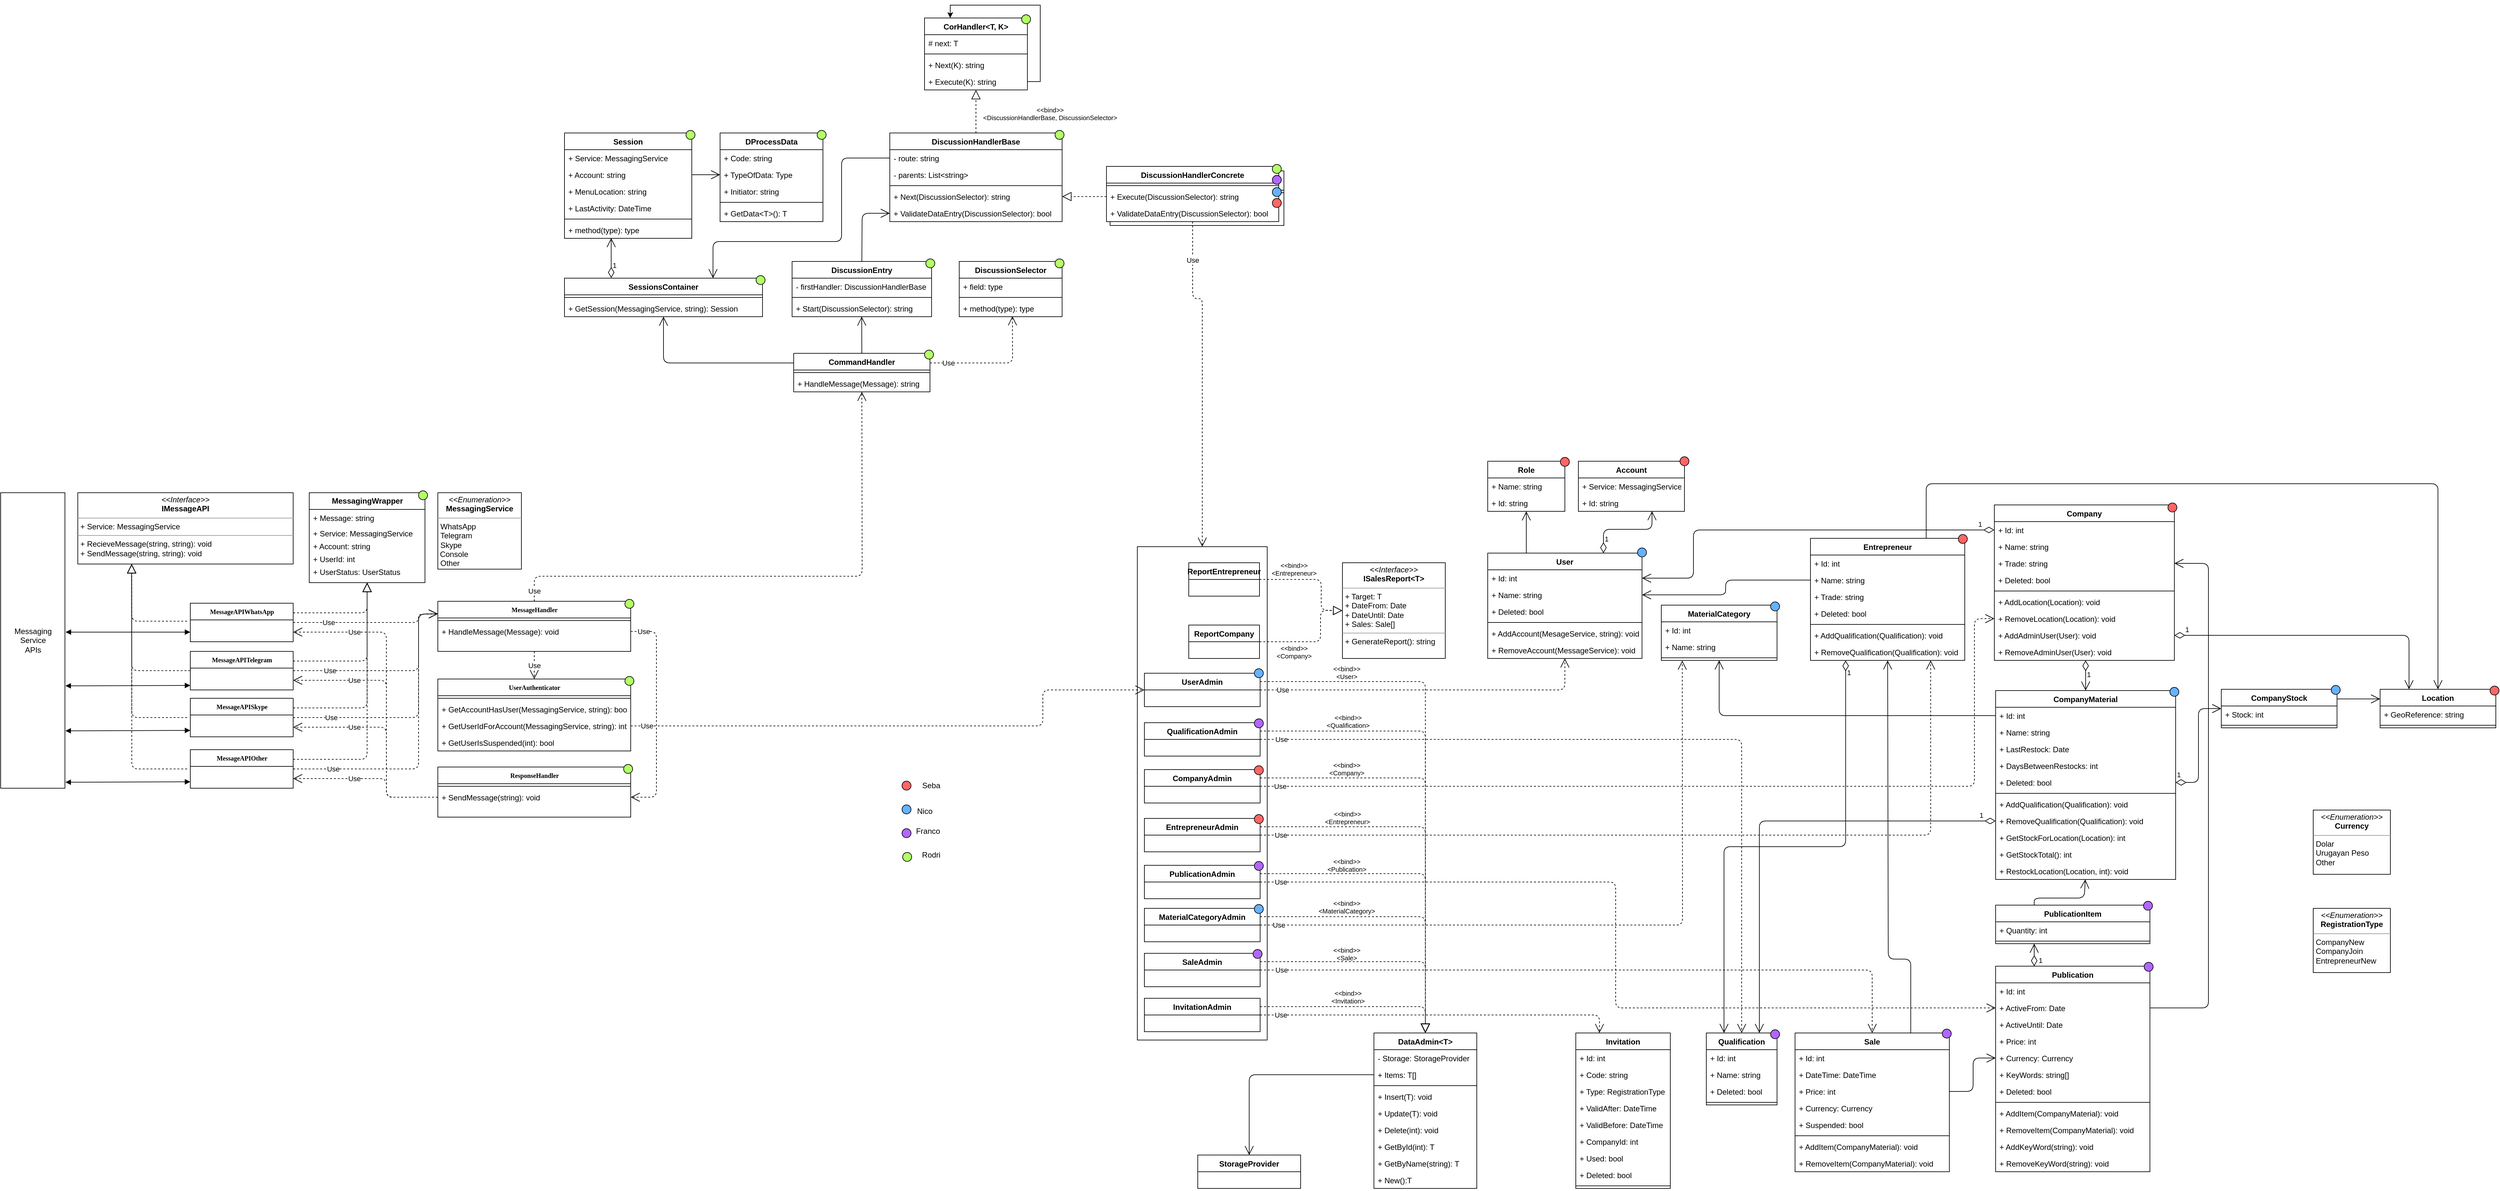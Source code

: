 <mxfile>
    <diagram name="Page-1" id="c4acf3e9-155e-7222-9cf6-157b1a14988f">
        <mxGraphModel dx="2827" dy="3767" grid="0" gridSize="10" guides="1" tooltips="1" connect="1" arrows="1" fold="1" page="1" pageScale="1" pageWidth="850" pageHeight="1100" background="#FFFFFF" math="0" shadow="0">
            <root>
                <mxCell id="0"/>
                <mxCell id="1" parent="0"/>
                <mxCell id="200" value="" style="group" vertex="1" connectable="0" parent="1">
                    <mxGeometry x="3394" y="-76" width="172" height="85" as="geometry"/>
                </mxCell>
                <mxCell id="201" value="Account" style="swimlane;fontStyle=1;childLayout=stackLayout;horizontal=1;startSize=26;fillColor=none;horizontalStack=0;resizeParent=1;resizeParentMax=0;resizeLast=0;collapsible=1;marginBottom=0;" vertex="1" parent="200">
                    <mxGeometry y="7" width="165" height="78" as="geometry"/>
                </mxCell>
                <mxCell id="202" value="+ Service: MessagingService" style="text;strokeColor=none;fillColor=none;align=left;verticalAlign=top;spacingLeft=4;spacingRight=4;overflow=hidden;rotatable=0;points=[[0,0.5],[1,0.5]];portConstraint=eastwest;" vertex="1" parent="201">
                    <mxGeometry y="26" width="165" height="26" as="geometry"/>
                </mxCell>
                <mxCell id="203" value="+ Id: string" style="text;strokeColor=none;fillColor=none;align=left;verticalAlign=top;spacingLeft=4;spacingRight=4;overflow=hidden;rotatable=0;points=[[0,0.5],[1,0.5]];portConstraint=eastwest;" vertex="1" parent="201">
                    <mxGeometry y="52" width="165" height="26" as="geometry"/>
                </mxCell>
                <mxCell id="204" value="" style="ellipse;whiteSpace=wrap;html=1;aspect=fixed;fillColor=#FF6666;direction=south;" vertex="1" parent="200">
                    <mxGeometry x="158" width="14" height="14" as="geometry"/>
                </mxCell>
                <mxCell id="191" value="" style="rounded=0;whiteSpace=wrap;html=1;shadow=0;glass=0;sketch=0;gradientColor=none;fillColor=none;" vertex="1" parent="1">
                    <mxGeometry x="2708" y="64" width="202" height="768" as="geometry"/>
                </mxCell>
                <mxCell id="zFhJoIv4NXYZAILvsHAa-19" value="&lt;p style=&quot;margin: 0px ; margin-top: 4px ; text-align: center&quot;&gt;&lt;i&gt;&amp;lt;&amp;lt;Enumeration&amp;gt;&amp;gt;&lt;/i&gt;&lt;br&gt;&lt;b&gt;MessagingService&lt;/b&gt;&lt;/p&gt;&lt;hr size=&quot;1&quot;&gt;&lt;p style=&quot;margin: 0px ; margin-left: 4px&quot;&gt;WhatsApp&lt;/p&gt;&lt;p style=&quot;margin: 0px ; margin-left: 4px&quot;&gt;Telegram&lt;/p&gt;&lt;p style=&quot;margin: 0px ; margin-left: 4px&quot;&gt;Skype&lt;/p&gt;&amp;nbsp;Console&lt;p style=&quot;margin: 0px ; margin-left: 4px&quot;&gt;Other&lt;br&gt;&lt;/p&gt;" style="verticalAlign=top;align=left;overflow=fill;fontSize=12;fontFamily=Helvetica;html=1;rounded=0;shadow=0;comic=0;labelBackgroundColor=none;strokeWidth=1" parent="1" vertex="1">
                    <mxGeometry x="1620" y="-20" width="130" height="119" as="geometry"/>
                </mxCell>
                <mxCell id="zFhJoIv4NXYZAILvsHAa-27" value="" style="group" parent="1" vertex="1" connectable="0">
                    <mxGeometry x="1060" y="20" width="335" height="420" as="geometry"/>
                </mxCell>
                <mxCell id="zFhJoIv4NXYZAILvsHAa-1" value="&lt;b&gt;MessageAPIWhatsApp&lt;/b&gt;" style="swimlane;html=1;fontStyle=0;childLayout=stackLayout;horizontal=1;startSize=26;fillColor=none;horizontalStack=0;resizeParent=1;resizeLast=0;collapsible=1;marginBottom=0;swimlaneFillColor=#ffffff;rounded=0;shadow=0;comic=0;labelBackgroundColor=none;strokeWidth=1;fontFamily=Verdana;fontSize=10;align=center;" parent="zFhJoIv4NXYZAILvsHAa-27" vertex="1">
                    <mxGeometry x="175" y="132" width="160" height="60" as="geometry"/>
                </mxCell>
                <mxCell id="zFhJoIv4NXYZAILvsHAa-20" value="&lt;b&gt;MessageAPITelegram&lt;/b&gt;" style="swimlane;html=1;fontStyle=0;childLayout=stackLayout;horizontal=1;startSize=26;fillColor=none;horizontalStack=0;resizeParent=1;resizeLast=0;collapsible=1;marginBottom=0;swimlaneFillColor=#ffffff;rounded=0;shadow=0;comic=0;labelBackgroundColor=none;strokeWidth=1;fontFamily=Verdana;fontSize=10;align=center;" parent="zFhJoIv4NXYZAILvsHAa-27" vertex="1">
                    <mxGeometry x="175" y="207" width="160" height="60" as="geometry"/>
                </mxCell>
                <mxCell id="zFhJoIv4NXYZAILvsHAa-21" value="&lt;b&gt;MessageAPISkype&lt;/b&gt;" style="swimlane;html=1;fontStyle=0;childLayout=stackLayout;horizontal=1;startSize=26;fillColor=none;horizontalStack=0;resizeParent=1;resizeLast=0;collapsible=1;marginBottom=0;swimlaneFillColor=#ffffff;rounded=0;shadow=0;comic=0;labelBackgroundColor=none;strokeWidth=1;fontFamily=Verdana;fontSize=10;align=center;" parent="zFhJoIv4NXYZAILvsHAa-27" vertex="1">
                    <mxGeometry x="175" y="280" width="160" height="60" as="geometry"/>
                </mxCell>
                <mxCell id="zFhJoIv4NXYZAILvsHAa-22" value="&lt;b&gt;MessageAPIOther&lt;/b&gt;" style="swimlane;html=1;fontStyle=0;childLayout=stackLayout;horizontal=1;startSize=26;fillColor=none;horizontalStack=0;resizeParent=1;resizeLast=0;collapsible=1;marginBottom=0;swimlaneFillColor=#ffffff;rounded=0;shadow=0;comic=0;labelBackgroundColor=none;strokeWidth=1;fontFamily=Verdana;fontSize=10;align=center;" parent="zFhJoIv4NXYZAILvsHAa-27" vertex="1">
                    <mxGeometry x="175" y="360" width="160" height="60" as="geometry"/>
                </mxCell>
                <mxCell id="zFhJoIv4NXYZAILvsHAa-23" value="" style="endArrow=block;dashed=1;endFill=0;endSize=12;html=1;entryX=0.25;entryY=1;entryDx=0;entryDy=0;" parent="zFhJoIv4NXYZAILvsHAa-27" target="zFhJoIv4NXYZAILvsHAa-18" edge="1">
                    <mxGeometry width="160" relative="1" as="geometry">
                        <mxPoint x="170" y="160" as="sourcePoint"/>
                        <mxPoint x="115" y="110" as="targetPoint"/>
                        <Array as="points">
                            <mxPoint x="84" y="160"/>
                        </Array>
                    </mxGeometry>
                </mxCell>
                <mxCell id="zFhJoIv4NXYZAILvsHAa-25" value="" style="endArrow=block;dashed=1;endFill=0;endSize=12;html=1;entryX=0.25;entryY=1;entryDx=0;entryDy=0;" parent="zFhJoIv4NXYZAILvsHAa-27" target="zFhJoIv4NXYZAILvsHAa-18" edge="1">
                    <mxGeometry width="160" relative="1" as="geometry">
                        <mxPoint x="170" y="310" as="sourcePoint"/>
                        <mxPoint x="62" y="110" as="targetPoint"/>
                        <Array as="points">
                            <mxPoint x="84" y="310"/>
                        </Array>
                    </mxGeometry>
                </mxCell>
                <mxCell id="zFhJoIv4NXYZAILvsHAa-26" value="" style="endArrow=block;dashed=1;endFill=0;endSize=12;html=1;entryX=0.25;entryY=1;entryDx=0;entryDy=0;" parent="zFhJoIv4NXYZAILvsHAa-27" target="zFhJoIv4NXYZAILvsHAa-18" edge="1">
                    <mxGeometry width="160" relative="1" as="geometry">
                        <mxPoint x="170" y="390" as="sourcePoint"/>
                        <mxPoint x="37" y="110" as="targetPoint"/>
                        <Array as="points">
                            <mxPoint x="84" y="390"/>
                        </Array>
                    </mxGeometry>
                </mxCell>
                <mxCell id="zFhJoIv4NXYZAILvsHAa-30" value="" style="endArrow=block;startArrow=block;endFill=1;startFill=1;html=1;exitX=1.007;exitY=0.423;exitDx=0;exitDy=0;exitPerimeter=0;entryX=0;entryY=0.75;entryDx=0;entryDy=0;" parent="zFhJoIv4NXYZAILvsHAa-27" edge="1">
                    <mxGeometry width="160" relative="1" as="geometry">
                        <mxPoint x="-19.3" y="260.66" as="sourcePoint"/>
                        <mxPoint x="175" y="260" as="targetPoint"/>
                    </mxGeometry>
                </mxCell>
                <mxCell id="zFhJoIv4NXYZAILvsHAa-31" value="" style="endArrow=block;startArrow=block;endFill=1;startFill=1;html=1;exitX=1.007;exitY=0.423;exitDx=0;exitDy=0;exitPerimeter=0;entryX=0;entryY=0.75;entryDx=0;entryDy=0;" parent="zFhJoIv4NXYZAILvsHAa-27" edge="1">
                    <mxGeometry width="160" relative="1" as="geometry">
                        <mxPoint x="-19.3" y="330.66" as="sourcePoint"/>
                        <mxPoint x="175" y="330" as="targetPoint"/>
                    </mxGeometry>
                </mxCell>
                <mxCell id="zFhJoIv4NXYZAILvsHAa-32" value="" style="endArrow=block;startArrow=block;endFill=1;startFill=1;html=1;exitX=1.007;exitY=0.423;exitDx=0;exitDy=0;exitPerimeter=0;entryX=0;entryY=0.75;entryDx=0;entryDy=0;" parent="zFhJoIv4NXYZAILvsHAa-27" edge="1">
                    <mxGeometry width="160" relative="1" as="geometry">
                        <mxPoint x="-19.3" y="410.66" as="sourcePoint"/>
                        <mxPoint x="175" y="410" as="targetPoint"/>
                    </mxGeometry>
                </mxCell>
                <mxCell id="zFhJoIv4NXYZAILvsHAa-28" value="Messaging&lt;br&gt;Service&lt;br&gt;APIs" style="html=1;" parent="1" vertex="1">
                    <mxGeometry x="940" y="-20" width="100" height="460" as="geometry"/>
                </mxCell>
                <mxCell id="zFhJoIv4NXYZAILvsHAa-29" value="" style="endArrow=block;startArrow=block;endFill=1;startFill=1;html=1;entryX=0;entryY=0.75;entryDx=0;entryDy=0;" parent="1" target="zFhJoIv4NXYZAILvsHAa-1" edge="1">
                    <mxGeometry width="160" relative="1" as="geometry">
                        <mxPoint x="1041" y="197" as="sourcePoint"/>
                        <mxPoint x="1220" y="510" as="targetPoint"/>
                    </mxGeometry>
                </mxCell>
                <mxCell id="zFhJoIv4NXYZAILvsHAa-33" value="&lt;b&gt;MessageHandler&lt;/b&gt;" style="swimlane;html=1;fontStyle=0;childLayout=stackLayout;horizontal=1;startSize=26;fillColor=none;horizontalStack=0;resizeParent=1;resizeLast=0;collapsible=1;marginBottom=0;swimlaneFillColor=#ffffff;rounded=0;shadow=0;comic=0;labelBackgroundColor=none;strokeWidth=1;fontFamily=Verdana;fontSize=10;align=center;" parent="1" vertex="1">
                    <mxGeometry x="1620" y="149" width="300" height="78" as="geometry"/>
                </mxCell>
                <mxCell id="zFhJoIv4NXYZAILvsHAa-37" value="" style="line;strokeWidth=1;fillColor=none;align=left;verticalAlign=middle;spacingTop=-1;spacingLeft=3;spacingRight=3;rotatable=0;labelPosition=right;points=[];portConstraint=eastwest;" parent="zFhJoIv4NXYZAILvsHAa-33" vertex="1">
                    <mxGeometry y="26" width="300" height="8" as="geometry"/>
                </mxCell>
                <mxCell id="zFhJoIv4NXYZAILvsHAa-38" value="+ HandleMessage(Message): void" style="text;strokeColor=none;fillColor=none;align=left;verticalAlign=top;spacingLeft=4;spacingRight=4;overflow=hidden;rotatable=0;points=[[0,0.5],[1,0.5]];portConstraint=eastwest;" parent="zFhJoIv4NXYZAILvsHAa-33" vertex="1">
                    <mxGeometry y="34" width="300" height="26" as="geometry"/>
                </mxCell>
                <mxCell id="zFhJoIv4NXYZAILvsHAa-39" value="&lt;b style=&quot;font-family: &amp;#34;helvetica&amp;#34; ; font-size: 12px&quot;&gt;MessagingWrapper&lt;/b&gt;" style="swimlane;html=1;fontStyle=0;childLayout=stackLayout;horizontal=1;startSize=26;fillColor=none;horizontalStack=0;resizeParent=1;resizeLast=0;collapsible=1;marginBottom=0;swimlaneFillColor=#ffffff;rounded=0;shadow=0;comic=0;labelBackgroundColor=none;strokeWidth=1;fontFamily=Verdana;fontSize=10;align=center;" parent="1" vertex="1">
                    <mxGeometry x="1420" y="-20" width="180" height="140" as="geometry"/>
                </mxCell>
                <mxCell id="zFhJoIv4NXYZAILvsHAa-40" value="+ Message: string" style="text;html=1;strokeColor=none;fillColor=none;align=left;verticalAlign=top;spacingLeft=4;spacingRight=4;whiteSpace=wrap;overflow=hidden;rotatable=0;points=[[0,0.5],[1,0.5]];portConstraint=eastwest;" parent="zFhJoIv4NXYZAILvsHAa-39" vertex="1">
                    <mxGeometry y="26" width="180" height="24" as="geometry"/>
                </mxCell>
                <mxCell id="zFhJoIv4NXYZAILvsHAa-42" value="+ Service: MessagingService" style="text;html=1;strokeColor=none;fillColor=none;align=left;verticalAlign=top;spacingLeft=4;spacingRight=4;whiteSpace=wrap;overflow=hidden;rotatable=0;points=[[0,0.5],[1,0.5]];portConstraint=eastwest;" parent="zFhJoIv4NXYZAILvsHAa-39" vertex="1">
                    <mxGeometry y="50" width="180" height="20" as="geometry"/>
                </mxCell>
                <mxCell id="zFhJoIv4NXYZAILvsHAa-41" value="+ Account: string" style="text;html=1;strokeColor=none;fillColor=none;align=left;verticalAlign=top;spacingLeft=4;spacingRight=4;whiteSpace=wrap;overflow=hidden;rotatable=0;points=[[0,0.5],[1,0.5]];portConstraint=eastwest;" parent="zFhJoIv4NXYZAILvsHAa-39" vertex="1">
                    <mxGeometry y="70" width="180" height="20" as="geometry"/>
                </mxCell>
                <mxCell id="zFhJoIv4NXYZAILvsHAa-68" value="+ UserId: int" style="text;html=1;strokeColor=none;fillColor=none;align=left;verticalAlign=top;spacingLeft=4;spacingRight=4;whiteSpace=wrap;overflow=hidden;rotatable=0;points=[[0,0.5],[1,0.5]];portConstraint=eastwest;" parent="zFhJoIv4NXYZAILvsHAa-39" vertex="1">
                    <mxGeometry y="90" width="180" height="20" as="geometry"/>
                </mxCell>
                <mxCell id="45" value="+ UserStatus: UserStatus" style="text;html=1;strokeColor=none;fillColor=none;align=left;verticalAlign=top;spacingLeft=4;spacingRight=4;whiteSpace=wrap;overflow=hidden;rotatable=0;points=[[0,0.5],[1,0.5]];portConstraint=eastwest;" vertex="1" parent="zFhJoIv4NXYZAILvsHAa-39">
                    <mxGeometry y="110" width="180" height="20" as="geometry"/>
                </mxCell>
                <mxCell id="zFhJoIv4NXYZAILvsHAa-43" value="" style="endArrow=block;dashed=1;endFill=0;endSize=12;html=1;exitX=1;exitY=0.25;exitDx=0;exitDy=0;entryX=0.5;entryY=1;entryDx=0;entryDy=0;" parent="1" source="zFhJoIv4NXYZAILvsHAa-1" target="zFhJoIv4NXYZAILvsHAa-39" edge="1">
                    <mxGeometry width="160" relative="1" as="geometry">
                        <mxPoint x="1500" y="190" as="sourcePoint"/>
                        <mxPoint x="1660" y="190" as="targetPoint"/>
                        <Array as="points">
                            <mxPoint x="1510" y="167"/>
                        </Array>
                    </mxGeometry>
                </mxCell>
                <mxCell id="zFhJoIv4NXYZAILvsHAa-44" value="" style="endArrow=block;dashed=1;endFill=0;endSize=12;html=1;exitX=1;exitY=0.25;exitDx=0;exitDy=0;entryX=0.5;entryY=1;entryDx=0;entryDy=0;" parent="1" source="zFhJoIv4NXYZAILvsHAa-20" target="zFhJoIv4NXYZAILvsHAa-39" edge="1">
                    <mxGeometry width="160" relative="1" as="geometry">
                        <mxPoint x="1520" y="260" as="sourcePoint"/>
                        <mxPoint x="1480" y="140" as="targetPoint"/>
                        <Array as="points">
                            <mxPoint x="1510" y="242"/>
                        </Array>
                    </mxGeometry>
                </mxCell>
                <mxCell id="zFhJoIv4NXYZAILvsHAa-45" value="" style="endArrow=block;dashed=1;endFill=0;endSize=12;html=1;exitX=1;exitY=0.25;exitDx=0;exitDy=0;entryX=0.5;entryY=1;entryDx=0;entryDy=0;" parent="1" source="zFhJoIv4NXYZAILvsHAa-21" target="zFhJoIv4NXYZAILvsHAa-39" edge="1">
                    <mxGeometry width="160" relative="1" as="geometry">
                        <mxPoint x="1560" y="330" as="sourcePoint"/>
                        <mxPoint x="1500" y="140" as="targetPoint"/>
                        <Array as="points">
                            <mxPoint x="1510" y="315"/>
                        </Array>
                    </mxGeometry>
                </mxCell>
                <mxCell id="zFhJoIv4NXYZAILvsHAa-46" value="" style="endArrow=block;dashed=1;endFill=0;endSize=12;html=1;exitX=1;exitY=0.25;exitDx=0;exitDy=0;entryX=0.5;entryY=1;entryDx=0;entryDy=0;" parent="1" source="zFhJoIv4NXYZAILvsHAa-22" target="zFhJoIv4NXYZAILvsHAa-39" edge="1">
                    <mxGeometry width="160" relative="1" as="geometry">
                        <mxPoint x="1590" y="330" as="sourcePoint"/>
                        <mxPoint x="1520" y="140" as="targetPoint"/>
                        <Array as="points">
                            <mxPoint x="1510" y="395"/>
                        </Array>
                    </mxGeometry>
                </mxCell>
                <mxCell id="zFhJoIv4NXYZAILvsHAa-48" value="Use" style="endArrow=open;endSize=12;dashed=1;html=1;exitX=1;exitY=0.5;exitDx=0;exitDy=0;entryX=0;entryY=0.25;entryDx=0;entryDy=0;" parent="1" source="zFhJoIv4NXYZAILvsHAa-1" target="zFhJoIv4NXYZAILvsHAa-33" edge="1">
                    <mxGeometry x="-0.538" width="160" relative="1" as="geometry">
                        <mxPoint x="1400" y="190" as="sourcePoint"/>
                        <mxPoint x="1620" y="182" as="targetPoint"/>
                        <Array as="points">
                            <mxPoint x="1590" y="182"/>
                            <mxPoint x="1590" y="169"/>
                        </Array>
                        <mxPoint as="offset"/>
                    </mxGeometry>
                </mxCell>
                <mxCell id="zFhJoIv4NXYZAILvsHAa-49" value="Use" style="endArrow=open;endSize=12;dashed=1;html=1;exitX=1;exitY=0.5;exitDx=0;exitDy=0;entryX=0;entryY=0.25;entryDx=0;entryDy=0;" parent="1" source="zFhJoIv4NXYZAILvsHAa-20" target="zFhJoIv4NXYZAILvsHAa-33" edge="1">
                    <mxGeometry x="-0.636" width="160" relative="1" as="geometry">
                        <mxPoint x="1420" y="270" as="sourcePoint"/>
                        <mxPoint x="1620" y="180" as="targetPoint"/>
                        <Array as="points">
                            <mxPoint x="1590" y="257"/>
                            <mxPoint x="1590" y="169"/>
                        </Array>
                        <mxPoint as="offset"/>
                    </mxGeometry>
                </mxCell>
                <mxCell id="zFhJoIv4NXYZAILvsHAa-50" value="Use" style="endArrow=open;endSize=12;dashed=1;html=1;exitX=1;exitY=0.5;exitDx=0;exitDy=0;entryX=0;entryY=0.25;entryDx=0;entryDy=0;" parent="1" source="zFhJoIv4NXYZAILvsHAa-21" target="zFhJoIv4NXYZAILvsHAa-33" edge="1">
                    <mxGeometry x="-0.698" width="160" relative="1" as="geometry">
                        <mxPoint x="1410" y="330" as="sourcePoint"/>
                        <mxPoint x="1570" y="330" as="targetPoint"/>
                        <Array as="points">
                            <mxPoint x="1590" y="330"/>
                            <mxPoint x="1590" y="169"/>
                        </Array>
                        <mxPoint as="offset"/>
                    </mxGeometry>
                </mxCell>
                <mxCell id="zFhJoIv4NXYZAILvsHAa-51" value="Use" style="endArrow=open;endSize=12;dashed=1;html=1;exitX=1;exitY=0.5;exitDx=0;exitDy=0;entryX=0;entryY=0.25;entryDx=0;entryDy=0;" parent="1" source="zFhJoIv4NXYZAILvsHAa-22" target="zFhJoIv4NXYZAILvsHAa-33" edge="1">
                    <mxGeometry x="-0.735" width="160" relative="1" as="geometry">
                        <mxPoint x="1720" y="340" as="sourcePoint"/>
                        <mxPoint x="1620" y="220" as="targetPoint"/>
                        <Array as="points">
                            <mxPoint x="1590" y="410"/>
                            <mxPoint x="1590" y="169"/>
                        </Array>
                        <mxPoint as="offset"/>
                    </mxGeometry>
                </mxCell>
                <mxCell id="zFhJoIv4NXYZAILvsHAa-58" value="&lt;b&gt;UserAuthenticator&lt;/b&gt;" style="swimlane;html=1;fontStyle=0;childLayout=stackLayout;horizontal=1;startSize=26;fillColor=none;horizontalStack=0;resizeParent=1;resizeLast=0;collapsible=1;marginBottom=0;swimlaneFillColor=#ffffff;rounded=0;shadow=0;comic=0;labelBackgroundColor=none;strokeWidth=1;fontFamily=Verdana;fontSize=10;align=center;" parent="1" vertex="1">
                    <mxGeometry x="1620" y="270" width="300" height="112" as="geometry"/>
                </mxCell>
                <mxCell id="zFhJoIv4NXYZAILvsHAa-59" value="" style="line;strokeWidth=1;fillColor=none;align=left;verticalAlign=middle;spacingTop=-1;spacingLeft=3;spacingRight=3;rotatable=0;labelPosition=right;points=[];portConstraint=eastwest;" parent="zFhJoIv4NXYZAILvsHAa-58" vertex="1">
                    <mxGeometry y="26" width="300" height="8" as="geometry"/>
                </mxCell>
                <mxCell id="zFhJoIv4NXYZAILvsHAa-60" value="+ GetAccountHasUser(MessagingService, string): bool" style="text;strokeColor=none;fillColor=none;align=left;verticalAlign=top;spacingLeft=4;spacingRight=4;overflow=hidden;rotatable=0;points=[[0,0.5],[1,0.5]];portConstraint=eastwest;" parent="zFhJoIv4NXYZAILvsHAa-58" vertex="1">
                    <mxGeometry y="34" width="300" height="26" as="geometry"/>
                </mxCell>
                <mxCell id="zFhJoIv4NXYZAILvsHAa-62" value="+ GetUserIdForAccount(MessagingService, string): int" style="text;strokeColor=none;fillColor=none;align=left;verticalAlign=top;spacingLeft=4;spacingRight=4;overflow=hidden;rotatable=0;points=[[0,0.5],[1,0.5]];portConstraint=eastwest;" parent="zFhJoIv4NXYZAILvsHAa-58" vertex="1">
                    <mxGeometry y="60" width="300" height="26" as="geometry"/>
                </mxCell>
                <mxCell id="46" value="+ GetUserIsSuspended(int): bool" style="text;strokeColor=none;fillColor=none;align=left;verticalAlign=top;spacingLeft=4;spacingRight=4;overflow=hidden;rotatable=0;points=[[0,0.5],[1,0.5]];portConstraint=eastwest;" vertex="1" parent="zFhJoIv4NXYZAILvsHAa-58">
                    <mxGeometry y="86" width="300" height="26" as="geometry"/>
                </mxCell>
                <mxCell id="zFhJoIv4NXYZAILvsHAa-63" value="Use" style="endArrow=open;endSize=12;dashed=1;html=1;exitX=0.5;exitY=1;exitDx=0;exitDy=0;entryX=0.5;entryY=0;entryDx=0;entryDy=0;" parent="1" source="zFhJoIv4NXYZAILvsHAa-33" target="zFhJoIv4NXYZAILvsHAa-58" edge="1">
                    <mxGeometry width="160" relative="1" as="geometry">
                        <mxPoint x="1800" y="280" as="sourcePoint"/>
                        <mxPoint x="1683" y="340" as="targetPoint"/>
                    </mxGeometry>
                </mxCell>
                <mxCell id="zFhJoIv4NXYZAILvsHAa-67" value="Use" style="endArrow=open;endSize=12;dashed=1;html=1;exitX=0.5;exitY=0;exitDx=0;exitDy=0;" parent="1" source="zFhJoIv4NXYZAILvsHAa-33" target="136" edge="1">
                    <mxGeometry x="-0.962" width="160" relative="1" as="geometry">
                        <mxPoint x="1840" y="90" as="sourcePoint"/>
                        <mxPoint x="2039" y="45" as="targetPoint"/>
                        <Array as="points">
                            <mxPoint x="1770" y="110"/>
                            <mxPoint x="2280" y="110"/>
                        </Array>
                        <mxPoint as="offset"/>
                    </mxGeometry>
                </mxCell>
                <mxCell id="zFhJoIv4NXYZAILvsHAa-140" value="Use" style="endArrow=open;endSize=12;dashed=1;html=1;exitX=1;exitY=0.5;exitDx=0;exitDy=0;entryX=0;entryY=0.5;entryDx=0;entryDy=0;" parent="1" source="zFhJoIv4NXYZAILvsHAa-62" target="147" edge="1">
                    <mxGeometry x="-0.941" width="160" relative="1" as="geometry">
                        <mxPoint x="1950" y="325" as="sourcePoint"/>
                        <mxPoint x="2660" y="294" as="targetPoint"/>
                        <Array as="points">
                            <mxPoint x="2561" y="343"/>
                            <mxPoint x="2561" y="287"/>
                        </Array>
                        <mxPoint as="offset"/>
                    </mxGeometry>
                </mxCell>
                <mxCell id="zFhJoIv4NXYZAILvsHAa-152" value="&lt;b&gt;ResponseHandler&lt;/b&gt;" style="swimlane;html=1;fontStyle=0;childLayout=stackLayout;horizontal=1;startSize=26;fillColor=none;horizontalStack=0;resizeParent=1;resizeLast=0;collapsible=1;marginBottom=0;swimlaneFillColor=#ffffff;rounded=0;shadow=0;comic=0;labelBackgroundColor=none;strokeWidth=1;fontFamily=Verdana;fontSize=10;align=center;" parent="1" vertex="1">
                    <mxGeometry x="1620" y="407" width="300" height="78" as="geometry"/>
                </mxCell>
                <mxCell id="zFhJoIv4NXYZAILvsHAa-153" value="" style="line;strokeWidth=1;fillColor=none;align=left;verticalAlign=middle;spacingTop=-1;spacingLeft=3;spacingRight=3;rotatable=0;labelPosition=right;points=[];portConstraint=eastwest;" parent="zFhJoIv4NXYZAILvsHAa-152" vertex="1">
                    <mxGeometry y="26" width="300" height="8" as="geometry"/>
                </mxCell>
                <mxCell id="zFhJoIv4NXYZAILvsHAa-154" value="+ SendMessage(string): void" style="text;strokeColor=none;fillColor=none;align=left;verticalAlign=top;spacingLeft=4;spacingRight=4;overflow=hidden;rotatable=0;points=[[0,0.5],[1,0.5]];portConstraint=eastwest;" parent="zFhJoIv4NXYZAILvsHAa-152" vertex="1">
                    <mxGeometry y="34" width="300" height="26" as="geometry"/>
                </mxCell>
                <mxCell id="zFhJoIv4NXYZAILvsHAa-159" value="Use" style="endArrow=open;endSize=12;dashed=1;html=1;fontColor=none;exitX=0;exitY=0.5;exitDx=0;exitDy=0;entryX=1;entryY=0.75;entryDx=0;entryDy=0;" parent="1" source="zFhJoIv4NXYZAILvsHAa-154" target="zFhJoIv4NXYZAILvsHAa-1" edge="1">
                    <mxGeometry x="0.606" width="160" relative="1" as="geometry">
                        <mxPoint x="1480" y="270" as="sourcePoint"/>
                        <mxPoint x="1640" y="270" as="targetPoint"/>
                        <Array as="points">
                            <mxPoint x="1540" y="454"/>
                            <mxPoint x="1540" y="197"/>
                        </Array>
                        <mxPoint as="offset"/>
                    </mxGeometry>
                </mxCell>
                <mxCell id="zFhJoIv4NXYZAILvsHAa-160" value="Use" style="endArrow=open;endSize=12;dashed=1;html=1;fontColor=none;exitX=0;exitY=0.5;exitDx=0;exitDy=0;entryX=1;entryY=0.75;entryDx=0;entryDy=0;" parent="1" source="zFhJoIv4NXYZAILvsHAa-154" target="zFhJoIv4NXYZAILvsHAa-20" edge="1">
                    <mxGeometry x="0.533" width="160" relative="1" as="geometry">
                        <mxPoint x="1480" y="270" as="sourcePoint"/>
                        <mxPoint x="1640" y="270" as="targetPoint"/>
                        <Array as="points">
                            <mxPoint x="1540" y="454"/>
                            <mxPoint x="1540" y="272"/>
                        </Array>
                        <mxPoint as="offset"/>
                    </mxGeometry>
                </mxCell>
                <mxCell id="zFhJoIv4NXYZAILvsHAa-161" value="Use" style="endArrow=open;endSize=12;dashed=1;html=1;fontColor=none;exitX=0;exitY=0.5;exitDx=0;exitDy=0;entryX=1;entryY=0.75;entryDx=0;entryDy=0;" parent="1" source="zFhJoIv4NXYZAILvsHAa-154" target="zFhJoIv4NXYZAILvsHAa-21" edge="1">
                    <mxGeometry x="0.431" width="160" relative="1" as="geometry">
                        <mxPoint x="1480" y="270" as="sourcePoint"/>
                        <mxPoint x="1640" y="270" as="targetPoint"/>
                        <Array as="points">
                            <mxPoint x="1540" y="454"/>
                            <mxPoint x="1540" y="345"/>
                        </Array>
                        <mxPoint as="offset"/>
                    </mxGeometry>
                </mxCell>
                <mxCell id="zFhJoIv4NXYZAILvsHAa-162" value="Use" style="endArrow=open;endSize=12;dashed=1;html=1;fontColor=none;exitX=0;exitY=0.5;exitDx=0;exitDy=0;entryX=1;entryY=0.75;entryDx=0;entryDy=0;" parent="1" source="zFhJoIv4NXYZAILvsHAa-154" target="zFhJoIv4NXYZAILvsHAa-22" edge="1">
                    <mxGeometry x="0.252" width="160" relative="1" as="geometry">
                        <mxPoint x="1480" y="270" as="sourcePoint"/>
                        <mxPoint x="1640" y="270" as="targetPoint"/>
                        <Array as="points">
                            <mxPoint x="1540" y="454"/>
                            <mxPoint x="1540" y="425"/>
                        </Array>
                        <mxPoint as="offset"/>
                    </mxGeometry>
                </mxCell>
                <mxCell id="Jb-GhQU4fbCO7L-dInHe-118" value="&lt;p style=&quot;margin: 0px ; margin-top: 4px ; text-align: center&quot;&gt;&lt;i&gt;&amp;lt;&amp;lt;Enumeration&amp;gt;&amp;gt;&lt;/i&gt;&lt;br&gt;&lt;b&gt;Currency&lt;/b&gt;&lt;/p&gt;&lt;hr size=&quot;1&quot;&gt;&lt;p style=&quot;margin: 0px ; margin-left: 4px&quot;&gt;Dolar&lt;/p&gt;&lt;p style=&quot;margin: 0px ; margin-left: 4px&quot;&gt;Urugayan Peso&lt;/p&gt;&lt;p style=&quot;margin: 0px ; margin-left: 4px&quot;&gt;&lt;span&gt;Other&lt;/span&gt;&lt;br&gt;&lt;/p&gt;" style="verticalAlign=top;align=left;overflow=fill;fontSize=12;fontFamily=Helvetica;html=1;rounded=0;shadow=0;comic=0;labelBackgroundColor=none;strokeWidth=1" parent="1" vertex="1">
                    <mxGeometry x="4537" y="474" width="120" height="100" as="geometry"/>
                </mxCell>
                <mxCell id="44" value="Use" style="endArrow=open;endSize=12;dashed=1;html=1;exitX=1;exitY=0.5;exitDx=0;exitDy=0;entryX=1;entryY=0.5;entryDx=0;entryDy=0;" edge="1" parent="1" source="zFhJoIv4NXYZAILvsHAa-38" target="zFhJoIv4NXYZAILvsHAa-154">
                    <mxGeometry x="-0.882" width="160" relative="1" as="geometry">
                        <mxPoint x="1855.0" y="159" as="sourcePoint"/>
                        <mxPoint x="1970" y="77.0" as="targetPoint"/>
                        <Array as="points">
                            <mxPoint x="1960" y="196"/>
                            <mxPoint x="1960" y="454"/>
                        </Array>
                        <mxPoint as="offset"/>
                    </mxGeometry>
                </mxCell>
                <mxCell id="zFhJoIv4NXYZAILvsHAa-18" value="&lt;p style=&quot;margin: 0px ; margin-top: 4px ; text-align: center&quot;&gt;&lt;i&gt;&amp;lt;&amp;lt;Interface&amp;gt;&amp;gt;&lt;/i&gt;&lt;br&gt;&lt;b&gt;IMessageAPI&lt;/b&gt;&lt;/p&gt;&lt;hr size=&quot;1&quot;&gt;&lt;p style=&quot;margin: 0px ; margin-left: 4px&quot;&gt;+ Service: MessagingService&lt;/p&gt;&lt;hr size=&quot;1&quot;&gt;&lt;p style=&quot;margin: 0px ; margin-left: 4px&quot;&gt;+ RecieveMessage(string, string): void&lt;/p&gt;&lt;p style=&quot;margin: 0px ; margin-left: 4px&quot;&gt;+ SendMessage(string, string): void&lt;/p&gt;" style="verticalAlign=top;align=left;overflow=fill;fontSize=12;fontFamily=Helvetica;html=1;rounded=0;shadow=0;comic=0;labelBackgroundColor=none;strokeWidth=1" parent="1" vertex="1">
                    <mxGeometry x="1060" y="-20" width="335" height="111" as="geometry"/>
                </mxCell>
                <mxCell id="zFhJoIv4NXYZAILvsHAa-24" value="" style="endArrow=block;dashed=1;endFill=0;endSize=12;html=1;exitX=0;exitY=0.5;exitDx=0;exitDy=0;entryX=0.25;entryY=1;entryDx=0;entryDy=0;" parent="1" source="zFhJoIv4NXYZAILvsHAa-20" target="zFhJoIv4NXYZAILvsHAa-18" edge="1">
                    <mxGeometry width="160" relative="1" as="geometry">
                        <mxPoint x="1205.1" y="180.17" as="sourcePoint"/>
                        <mxPoint x="1150" y="130" as="targetPoint"/>
                        <Array as="points">
                            <mxPoint x="1144" y="257"/>
                        </Array>
                    </mxGeometry>
                </mxCell>
                <mxCell id="57" value="SessionsContainer" style="swimlane;fontStyle=1;align=center;verticalAlign=top;childLayout=stackLayout;horizontal=1;startSize=26;horizontalStack=0;resizeParent=1;resizeParentMax=0;resizeLast=0;collapsible=1;marginBottom=0;rounded=0;shadow=0;glass=0;sketch=0;" vertex="1" parent="1">
                    <mxGeometry x="1817" y="-354" width="308" height="60" as="geometry"/>
                </mxCell>
                <mxCell id="59" value="" style="line;strokeWidth=1;fillColor=none;align=left;verticalAlign=middle;spacingTop=-1;spacingLeft=3;spacingRight=3;rotatable=0;labelPosition=right;points=[];portConstraint=eastwest;" vertex="1" parent="57">
                    <mxGeometry y="26" width="308" height="8" as="geometry"/>
                </mxCell>
                <mxCell id="60" value="+ GetSession(MessagingService, string): Session" style="text;strokeColor=none;fillColor=none;align=left;verticalAlign=top;spacingLeft=4;spacingRight=4;overflow=hidden;rotatable=0;points=[[0,0.5],[1,0.5]];portConstraint=eastwest;" vertex="1" parent="57">
                    <mxGeometry y="34" width="308" height="26" as="geometry"/>
                </mxCell>
                <mxCell id="61" value="DiscussionEntry" style="swimlane;fontStyle=1;align=center;verticalAlign=top;childLayout=stackLayout;horizontal=1;startSize=26;horizontalStack=0;resizeParent=1;resizeParentMax=0;resizeLast=0;collapsible=1;marginBottom=0;rounded=0;shadow=0;glass=0;sketch=0;" vertex="1" parent="1">
                    <mxGeometry x="2171" y="-380" width="217" height="86" as="geometry"/>
                </mxCell>
                <mxCell id="62" value="- firstHandler: DiscussionHandlerBase" style="text;strokeColor=none;fillColor=none;align=left;verticalAlign=top;spacingLeft=4;spacingRight=4;overflow=hidden;rotatable=0;points=[[0,0.5],[1,0.5]];portConstraint=eastwest;" vertex="1" parent="61">
                    <mxGeometry y="26" width="217" height="26" as="geometry"/>
                </mxCell>
                <mxCell id="63" value="" style="line;strokeWidth=1;fillColor=none;align=left;verticalAlign=middle;spacingTop=-1;spacingLeft=3;spacingRight=3;rotatable=0;labelPosition=right;points=[];portConstraint=eastwest;" vertex="1" parent="61">
                    <mxGeometry y="52" width="217" height="8" as="geometry"/>
                </mxCell>
                <mxCell id="64" value="+ Start(DiscussionSelector): string" style="text;strokeColor=none;fillColor=none;align=left;verticalAlign=top;spacingLeft=4;spacingRight=4;overflow=hidden;rotatable=0;points=[[0,0.5],[1,0.5]];portConstraint=eastwest;" vertex="1" parent="61">
                    <mxGeometry y="60" width="217" height="26" as="geometry"/>
                </mxCell>
                <mxCell id="65" value="DiscussionSelector" style="swimlane;fontStyle=1;align=center;verticalAlign=top;childLayout=stackLayout;horizontal=1;startSize=26;horizontalStack=0;resizeParent=1;resizeParentMax=0;resizeLast=0;collapsible=1;marginBottom=0;rounded=0;shadow=0;glass=0;sketch=0;" vertex="1" parent="1">
                    <mxGeometry x="2431" y="-380" width="160" height="86" as="geometry"/>
                </mxCell>
                <mxCell id="66" value="+ field: type" style="text;strokeColor=none;fillColor=none;align=left;verticalAlign=top;spacingLeft=4;spacingRight=4;overflow=hidden;rotatable=0;points=[[0,0.5],[1,0.5]];portConstraint=eastwest;" vertex="1" parent="65">
                    <mxGeometry y="26" width="160" height="26" as="geometry"/>
                </mxCell>
                <mxCell id="67" value="" style="line;strokeWidth=1;fillColor=none;align=left;verticalAlign=middle;spacingTop=-1;spacingLeft=3;spacingRight=3;rotatable=0;labelPosition=right;points=[];portConstraint=eastwest;" vertex="1" parent="65">
                    <mxGeometry y="52" width="160" height="8" as="geometry"/>
                </mxCell>
                <mxCell id="68" value="+ method(type): type" style="text;strokeColor=none;fillColor=none;align=left;verticalAlign=top;spacingLeft=4;spacingRight=4;overflow=hidden;rotatable=0;points=[[0,0.5],[1,0.5]];portConstraint=eastwest;" vertex="1" parent="65">
                    <mxGeometry y="60" width="160" height="26" as="geometry"/>
                </mxCell>
                <mxCell id="73" value="Session" style="swimlane;fontStyle=1;align=center;verticalAlign=top;childLayout=stackLayout;horizontal=1;startSize=26;horizontalStack=0;resizeParent=1;resizeParentMax=0;resizeLast=0;collapsible=1;marginBottom=0;rounded=0;shadow=0;glass=0;sketch=0;" vertex="1" parent="1">
                    <mxGeometry x="1817" y="-580" width="198" height="164" as="geometry"/>
                </mxCell>
                <mxCell id="74" value="+ Service: MessagingService" style="text;strokeColor=none;fillColor=none;align=left;verticalAlign=top;spacingLeft=4;spacingRight=4;overflow=hidden;rotatable=0;points=[[0,0.5],[1,0.5]];portConstraint=eastwest;" vertex="1" parent="73">
                    <mxGeometry y="26" width="198" height="26" as="geometry"/>
                </mxCell>
                <mxCell id="85" value="+ Account: string" style="text;strokeColor=none;fillColor=none;align=left;verticalAlign=top;spacingLeft=4;spacingRight=4;overflow=hidden;rotatable=0;points=[[0,0.5],[1,0.5]];portConstraint=eastwest;" vertex="1" parent="73">
                    <mxGeometry y="52" width="198" height="26" as="geometry"/>
                </mxCell>
                <mxCell id="86" value="+ MenuLocation: string" style="text;strokeColor=none;fillColor=none;align=left;verticalAlign=top;spacingLeft=4;spacingRight=4;overflow=hidden;rotatable=0;points=[[0,0.5],[1,0.5]];portConstraint=eastwest;" vertex="1" parent="73">
                    <mxGeometry y="78" width="198" height="26" as="geometry"/>
                </mxCell>
                <mxCell id="87" value="+ LastActivity: DateTime" style="text;strokeColor=none;fillColor=none;align=left;verticalAlign=top;spacingLeft=4;spacingRight=4;overflow=hidden;rotatable=0;points=[[0,0.5],[1,0.5]];portConstraint=eastwest;" vertex="1" parent="73">
                    <mxGeometry y="104" width="198" height="26" as="geometry"/>
                </mxCell>
                <mxCell id="75" value="" style="line;strokeWidth=1;fillColor=none;align=left;verticalAlign=middle;spacingTop=-1;spacingLeft=3;spacingRight=3;rotatable=0;labelPosition=right;points=[];portConstraint=eastwest;" vertex="1" parent="73">
                    <mxGeometry y="130" width="198" height="8" as="geometry"/>
                </mxCell>
                <mxCell id="76" value="+ method(type): type" style="text;strokeColor=none;fillColor=none;align=left;verticalAlign=top;spacingLeft=4;spacingRight=4;overflow=hidden;rotatable=0;points=[[0,0.5],[1,0.5]];portConstraint=eastwest;" vertex="1" parent="73">
                    <mxGeometry y="138" width="198" height="26" as="geometry"/>
                </mxCell>
                <mxCell id="79" value="DProcessData" style="swimlane;fontStyle=1;align=center;verticalAlign=top;childLayout=stackLayout;horizontal=1;startSize=26;horizontalStack=0;resizeParent=1;resizeParentMax=0;resizeLast=0;collapsible=1;marginBottom=0;rounded=0;shadow=0;glass=0;sketch=0;" vertex="1" parent="1">
                    <mxGeometry x="2059" y="-580" width="160" height="138" as="geometry"/>
                </mxCell>
                <mxCell id="80" value="+ Code: string" style="text;strokeColor=none;fillColor=none;align=left;verticalAlign=top;spacingLeft=4;spacingRight=4;overflow=hidden;rotatable=0;points=[[0,0.5],[1,0.5]];portConstraint=eastwest;" vertex="1" parent="79">
                    <mxGeometry y="26" width="160" height="26" as="geometry"/>
                </mxCell>
                <mxCell id="83" value="+ TypeOfData: Type" style="text;strokeColor=none;fillColor=none;align=left;verticalAlign=top;spacingLeft=4;spacingRight=4;overflow=hidden;rotatable=0;points=[[0,0.5],[1,0.5]];portConstraint=eastwest;" vertex="1" parent="79">
                    <mxGeometry y="52" width="160" height="26" as="geometry"/>
                </mxCell>
                <mxCell id="84" value="+ Initiator: string" style="text;strokeColor=none;fillColor=none;align=left;verticalAlign=top;spacingLeft=4;spacingRight=4;overflow=hidden;rotatable=0;points=[[0,0.5],[1,0.5]];portConstraint=eastwest;" vertex="1" parent="79">
                    <mxGeometry y="78" width="160" height="26" as="geometry"/>
                </mxCell>
                <mxCell id="81" value="" style="line;strokeWidth=1;fillColor=none;align=left;verticalAlign=middle;spacingTop=-1;spacingLeft=3;spacingRight=3;rotatable=0;labelPosition=right;points=[];portConstraint=eastwest;" vertex="1" parent="79">
                    <mxGeometry y="104" width="160" height="8" as="geometry"/>
                </mxCell>
                <mxCell id="82" value="+ GetData&lt;T&gt;(): T" style="text;strokeColor=none;fillColor=none;align=left;verticalAlign=top;spacingLeft=4;spacingRight=4;overflow=hidden;rotatable=0;points=[[0,0.5],[1,0.5]];portConstraint=eastwest;" vertex="1" parent="79">
                    <mxGeometry y="112" width="160" height="26" as="geometry"/>
                </mxCell>
                <mxCell id="89" value="CorHandler&lt;T, K&gt;" style="swimlane;fontStyle=1;align=center;verticalAlign=top;childLayout=stackLayout;horizontal=1;startSize=26;horizontalStack=0;resizeParent=1;resizeParentMax=0;resizeLast=0;collapsible=1;marginBottom=0;rounded=0;shadow=0;glass=0;sketch=0;" vertex="1" parent="1">
                    <mxGeometry x="2377" y="-759" width="160" height="112" as="geometry"/>
                </mxCell>
                <mxCell id="93" value="# next: T" style="text;strokeColor=none;fillColor=none;align=left;verticalAlign=top;spacingLeft=4;spacingRight=4;overflow=hidden;rotatable=0;points=[[0,0.5],[1,0.5]];portConstraint=eastwest;" vertex="1" parent="89">
                    <mxGeometry y="26" width="160" height="26" as="geometry"/>
                </mxCell>
                <mxCell id="91" value="" style="line;strokeWidth=1;fillColor=none;align=left;verticalAlign=middle;spacingTop=-1;spacingLeft=3;spacingRight=3;rotatable=0;labelPosition=right;points=[];portConstraint=eastwest;" vertex="1" parent="89">
                    <mxGeometry y="52" width="160" height="8" as="geometry"/>
                </mxCell>
                <mxCell id="92" value="+ Next(K): string" style="text;strokeColor=none;fillColor=none;align=left;verticalAlign=top;spacingLeft=4;spacingRight=4;overflow=hidden;rotatable=0;points=[[0,0.5],[1,0.5]];portConstraint=eastwest;" vertex="1" parent="89">
                    <mxGeometry y="60" width="160" height="26" as="geometry"/>
                </mxCell>
                <mxCell id="95" style="edgeStyle=orthogonalEdgeStyle;rounded=0;orthogonalLoop=1;jettySize=auto;html=1;exitX=1;exitY=0.5;exitDx=0;exitDy=0;entryX=0.25;entryY=0;entryDx=0;entryDy=0;" edge="1" parent="89" source="94" target="89">
                    <mxGeometry relative="1" as="geometry"/>
                </mxCell>
                <mxCell id="94" value="+ Execute(K): string" style="text;strokeColor=none;fillColor=none;align=left;verticalAlign=top;spacingLeft=4;spacingRight=4;overflow=hidden;rotatable=0;points=[[0,0.5],[1,0.5]];portConstraint=eastwest;" vertex="1" parent="89">
                    <mxGeometry y="86" width="160" height="26" as="geometry"/>
                </mxCell>
                <mxCell id="96" value="DiscussionHandlerBase" style="swimlane;fontStyle=1;align=center;verticalAlign=top;childLayout=stackLayout;horizontal=1;startSize=26;horizontalStack=0;resizeParent=1;resizeParentMax=0;resizeLast=0;collapsible=1;marginBottom=0;rounded=0;shadow=0;glass=0;sketch=0;" vertex="1" parent="1">
                    <mxGeometry x="2323" y="-580" width="268" height="138" as="geometry"/>
                </mxCell>
                <mxCell id="97" value="- route: string" style="text;strokeColor=none;fillColor=none;align=left;verticalAlign=top;spacingLeft=4;spacingRight=4;overflow=hidden;rotatable=0;points=[[0,0.5],[1,0.5]];portConstraint=eastwest;" vertex="1" parent="96">
                    <mxGeometry y="26" width="268" height="26" as="geometry"/>
                </mxCell>
                <mxCell id="100" value="- parents: List&lt;string&gt;" style="text;strokeColor=none;fillColor=none;align=left;verticalAlign=top;spacingLeft=4;spacingRight=4;overflow=hidden;rotatable=0;points=[[0,0.5],[1,0.5]];portConstraint=eastwest;" vertex="1" parent="96">
                    <mxGeometry y="52" width="268" height="26" as="geometry"/>
                </mxCell>
                <mxCell id="98" value="" style="line;strokeWidth=1;fillColor=none;align=left;verticalAlign=middle;spacingTop=-1;spacingLeft=3;spacingRight=3;rotatable=0;labelPosition=right;points=[];portConstraint=eastwest;" vertex="1" parent="96">
                    <mxGeometry y="78" width="268" height="8" as="geometry"/>
                </mxCell>
                <mxCell id="99" value="+ Next(DiscussionSelector): string" style="text;strokeColor=none;fillColor=none;align=left;verticalAlign=top;spacingLeft=4;spacingRight=4;overflow=hidden;rotatable=0;points=[[0,0.5],[1,0.5]];portConstraint=eastwest;" vertex="1" parent="96">
                    <mxGeometry y="86" width="268" height="26" as="geometry"/>
                </mxCell>
                <mxCell id="102" value="+ ValidateDataEntry(DiscussionSelector): bool" style="text;strokeColor=none;fillColor=none;align=left;verticalAlign=top;spacingLeft=4;spacingRight=4;overflow=hidden;rotatable=0;points=[[0,0.5],[1,0.5]];portConstraint=eastwest;" vertex="1" parent="96">
                    <mxGeometry y="112" width="268" height="26" as="geometry"/>
                </mxCell>
                <mxCell id="122" value="1" style="endArrow=open;html=1;endSize=12;startArrow=diamondThin;startSize=14;startFill=0;edgeStyle=orthogonalEdgeStyle;align=left;verticalAlign=bottom;strokeWidth=1;exitX=0.236;exitY=-0.006;exitDx=0;exitDy=0;exitPerimeter=0;entryX=0.367;entryY=0.985;entryDx=0;entryDy=0;entryPerimeter=0;" edge="1" parent="1" source="57" target="76">
                    <mxGeometry x="-0.651" relative="1" as="geometry">
                        <mxPoint x="1926" y="-388" as="sourcePoint"/>
                        <mxPoint x="2086" y="-388" as="targetPoint"/>
                        <mxPoint as="offset"/>
                    </mxGeometry>
                </mxCell>
                <mxCell id="133" value="" style="endArrow=open;endFill=1;endSize=12;html=1;strokeWidth=1;exitX=1;exitY=0.5;exitDx=0;exitDy=0;entryX=0;entryY=0.5;entryDx=0;entryDy=0;" edge="1" parent="1" source="85" target="83">
                    <mxGeometry width="160" relative="1" as="geometry">
                        <mxPoint x="2192" y="-218" as="sourcePoint"/>
                        <mxPoint x="2352" y="-218" as="targetPoint"/>
                    </mxGeometry>
                </mxCell>
                <mxCell id="134" value="CommandHandler" style="swimlane;fontStyle=1;align=center;verticalAlign=top;childLayout=stackLayout;horizontal=1;startSize=26;horizontalStack=0;resizeParent=1;resizeParentMax=0;resizeLast=0;collapsible=1;marginBottom=0;rounded=0;shadow=0;glass=0;sketch=0;" vertex="1" parent="1">
                    <mxGeometry x="2173.5" y="-237" width="212" height="60" as="geometry"/>
                </mxCell>
                <mxCell id="135" value="" style="line;strokeWidth=1;fillColor=none;align=left;verticalAlign=middle;spacingTop=-1;spacingLeft=3;spacingRight=3;rotatable=0;labelPosition=right;points=[];portConstraint=eastwest;" vertex="1" parent="134">
                    <mxGeometry y="26" width="212" height="8" as="geometry"/>
                </mxCell>
                <mxCell id="136" value="+ HandleMessage(Message): string" style="text;strokeColor=none;fillColor=none;align=left;verticalAlign=top;spacingLeft=4;spacingRight=4;overflow=hidden;rotatable=0;points=[[0,0.5],[1,0.5]];portConstraint=eastwest;" vertex="1" parent="134">
                    <mxGeometry y="34" width="212" height="26" as="geometry"/>
                </mxCell>
                <mxCell id="137" value="" style="endArrow=open;endFill=1;endSize=12;html=1;strokeWidth=1;exitX=0.5;exitY=0;exitDx=0;exitDy=0;entryX=0.499;entryY=0.993;entryDx=0;entryDy=0;entryPerimeter=0;" edge="1" parent="1" source="134" target="64">
                    <mxGeometry width="160" relative="1" as="geometry">
                        <mxPoint x="2123" y="-198" as="sourcePoint"/>
                        <mxPoint x="2283" y="-198" as="targetPoint"/>
                    </mxGeometry>
                </mxCell>
                <mxCell id="138" value="Use" style="endArrow=open;endSize=12;dashed=1;html=1;strokeWidth=1;exitX=1;exitY=0.25;exitDx=0;exitDy=0;entryX=0.517;entryY=0.973;entryDx=0;entryDy=0;entryPerimeter=0;" edge="1" parent="1" source="134" target="68">
                    <mxGeometry x="-0.717" width="160" relative="1" as="geometry">
                        <mxPoint x="2415" y="-200" as="sourcePoint"/>
                        <mxPoint x="2575" y="-200" as="targetPoint"/>
                        <Array as="points">
                            <mxPoint x="2514" y="-222"/>
                        </Array>
                        <mxPoint as="offset"/>
                    </mxGeometry>
                </mxCell>
                <mxCell id="139" value="" style="endArrow=open;endFill=1;endSize=12;html=1;strokeWidth=1;exitX=0;exitY=0.25;exitDx=0;exitDy=0;" edge="1" parent="1" source="134" target="60">
                    <mxGeometry width="160" relative="1" as="geometry">
                        <mxPoint x="1936.22" y="-172.82" as="sourcePoint"/>
                        <mxPoint x="1936.003" y="-230.002" as="targetPoint"/>
                        <Array as="points">
                            <mxPoint x="1971" y="-222"/>
                        </Array>
                    </mxGeometry>
                </mxCell>
                <mxCell id="140" value="" style="endArrow=open;endFill=1;endSize=12;html=1;strokeWidth=1;exitX=0.5;exitY=0;exitDx=0;exitDy=0;entryX=0;entryY=0.5;entryDx=0;entryDy=0;" edge="1" parent="1" source="61" target="102">
                    <mxGeometry width="160" relative="1" as="geometry">
                        <mxPoint x="2574" y="-115" as="sourcePoint"/>
                        <mxPoint x="2734" y="-115" as="targetPoint"/>
                        <Array as="points">
                            <mxPoint x="2280" y="-455"/>
                        </Array>
                    </mxGeometry>
                </mxCell>
                <mxCell id="141" value="" style="endArrow=open;endFill=1;endSize=12;html=1;strokeWidth=1;exitX=0;exitY=0.5;exitDx=0;exitDy=0;entryX=0.75;entryY=0;entryDx=0;entryDy=0;" edge="1" parent="1" source="97" target="57">
                    <mxGeometry width="160" relative="1" as="geometry">
                        <mxPoint x="2109" y="-663" as="sourcePoint"/>
                        <mxPoint x="2269" y="-663" as="targetPoint"/>
                        <Array as="points">
                            <mxPoint x="2248" y="-541"/>
                            <mxPoint x="2248" y="-411"/>
                            <mxPoint x="2048" y="-411"/>
                        </Array>
                    </mxGeometry>
                </mxCell>
                <mxCell id="142" value="" style="endArrow=block;dashed=1;endFill=0;endSize=12;html=1;strokeWidth=1;exitX=0.5;exitY=0;exitDx=0;exitDy=0;" edge="1" parent="1" source="96" target="94">
                    <mxGeometry width="160" relative="1" as="geometry">
                        <mxPoint x="2812" y="-205" as="sourcePoint"/>
                        <mxPoint x="2972" y="-205" as="targetPoint"/>
                    </mxGeometry>
                </mxCell>
                <mxCell id="143" value="&amp;lt;&amp;lt;bind&amp;gt;&amp;gt;&lt;br style=&quot;font-size: 10px&quot;&gt;&amp;lt;DiscussionHandlerBase, DiscussionSelector&amp;gt;" style="text;html=1;strokeColor=none;fillColor=none;align=center;verticalAlign=middle;whiteSpace=wrap;rounded=0;fontSize=10;" vertex="1" parent="1">
                    <mxGeometry x="2450" y="-620" width="245" height="20" as="geometry"/>
                </mxCell>
                <mxCell id="146" value="" style="endArrow=block;dashed=1;endFill=0;endSize=12;html=1;strokeWidth=1;exitX=0;exitY=0.5;exitDx=0;exitDy=0;entryX=1;entryY=0.5;entryDx=0;entryDy=0;" edge="1" parent="1" source="107" target="99">
                    <mxGeometry width="160" relative="1" as="geometry">
                        <mxPoint x="2693" y="-308" as="sourcePoint"/>
                        <mxPoint x="2853" y="-308" as="targetPoint"/>
                    </mxGeometry>
                </mxCell>
                <mxCell id="147" value="UserAdmin" style="swimlane;fontStyle=1;childLayout=stackLayout;horizontal=1;startSize=26;fillColor=none;horizontalStack=0;resizeParent=1;resizeParentMax=0;resizeLast=0;collapsible=1;marginBottom=0;" vertex="1" parent="1">
                    <mxGeometry x="2719" y="261" width="180" height="52" as="geometry"/>
                </mxCell>
                <mxCell id="148" value="QualificationAdmin" style="swimlane;fontStyle=1;childLayout=stackLayout;horizontal=1;startSize=26;fillColor=none;horizontalStack=0;resizeParent=1;resizeParentMax=0;resizeLast=0;collapsible=1;marginBottom=0;" vertex="1" parent="1">
                    <mxGeometry x="2719" y="338" width="180" height="52" as="geometry"/>
                </mxCell>
                <mxCell id="149" value="EntrepreneurAdmin" style="swimlane;fontStyle=1;childLayout=stackLayout;horizontal=1;startSize=26;fillColor=none;horizontalStack=0;resizeParent=1;resizeParentMax=0;resizeLast=0;collapsible=1;marginBottom=0;" vertex="1" parent="1">
                    <mxGeometry x="2719" y="487" width="180" height="52" as="geometry">
                        <mxRectangle x="2275" y="464" width="140" height="26" as="alternateBounds"/>
                    </mxGeometry>
                </mxCell>
                <mxCell id="150" value="PublicationAdmin" style="swimlane;fontStyle=1;childLayout=stackLayout;horizontal=1;startSize=26;fillColor=none;horizontalStack=0;resizeParent=1;resizeParentMax=0;resizeLast=0;collapsible=1;marginBottom=0;" vertex="1" parent="1">
                    <mxGeometry x="2719" y="560" width="180" height="52" as="geometry">
                        <mxRectangle x="2275" y="464" width="140" height="26" as="alternateBounds"/>
                    </mxGeometry>
                </mxCell>
                <mxCell id="151" value="CompanyAdmin" style="swimlane;fontStyle=1;childLayout=stackLayout;horizontal=1;startSize=26;fillColor=none;horizontalStack=0;resizeParent=1;resizeParentMax=0;resizeLast=0;collapsible=1;marginBottom=0;" vertex="1" parent="1">
                    <mxGeometry x="2719" y="411" width="180" height="52" as="geometry"/>
                </mxCell>
                <mxCell id="152" value="MaterialCategoryAdmin" style="swimlane;fontStyle=1;childLayout=stackLayout;horizontal=1;startSize=26;fillColor=none;horizontalStack=0;resizeParent=1;resizeParentMax=0;resizeLast=0;collapsible=1;marginBottom=0;" vertex="1" parent="1">
                    <mxGeometry x="2719" y="627" width="180" height="52" as="geometry"/>
                </mxCell>
                <mxCell id="153" value="SaleAdmin" style="swimlane;fontStyle=1;childLayout=stackLayout;horizontal=1;startSize=26;fillColor=none;horizontalStack=0;resizeParent=1;resizeParentMax=0;resizeLast=0;collapsible=1;marginBottom=0;" vertex="1" parent="1">
                    <mxGeometry x="2719" y="697" width="180" height="52" as="geometry"/>
                </mxCell>
                <mxCell id="154" value="" style="ellipse;whiteSpace=wrap;html=1;aspect=fixed;fillColor=#FF6666;direction=south;" vertex="1" parent="1">
                    <mxGeometry x="2890" y="405" width="14" height="14" as="geometry"/>
                </mxCell>
                <mxCell id="155" value="" style="ellipse;whiteSpace=wrap;html=1;aspect=fixed;fillColor=#FF6666;direction=south;" vertex="1" parent="1">
                    <mxGeometry x="2890" y="481" width="14" height="14" as="geometry"/>
                </mxCell>
                <mxCell id="156" value="" style="ellipse;whiteSpace=wrap;html=1;aspect=fixed;fillColor=#B266FF;" vertex="1" parent="1">
                    <mxGeometry x="2890" y="554" width="14" height="14" as="geometry"/>
                </mxCell>
                <mxCell id="157" value="" style="ellipse;whiteSpace=wrap;html=1;aspect=fixed;fillColor=#B266FF;" vertex="1" parent="1">
                    <mxGeometry x="2888" y="691" width="14" height="14" as="geometry"/>
                </mxCell>
                <mxCell id="158" value="" style="ellipse;whiteSpace=wrap;html=1;aspect=fixed;fillColor=#66B2FF;" vertex="1" parent="1">
                    <mxGeometry x="2890" y="621" width="14" height="14" as="geometry"/>
                </mxCell>
                <mxCell id="159" value="InvitationAdmin" style="swimlane;fontStyle=1;childLayout=stackLayout;horizontal=1;startSize=26;fillColor=none;horizontalStack=0;resizeParent=1;resizeParentMax=0;resizeLast=0;collapsible=1;marginBottom=0;" vertex="1" parent="1">
                    <mxGeometry x="2719" y="767" width="180" height="52" as="geometry"/>
                </mxCell>
                <mxCell id="160" value="" style="ellipse;whiteSpace=wrap;html=1;aspect=fixed;fillColor=#B266FF;" vertex="1" parent="1">
                    <mxGeometry x="2890" y="332" width="14" height="14" as="geometry"/>
                </mxCell>
                <mxCell id="161" value="" style="ellipse;whiteSpace=wrap;html=1;aspect=fixed;fillColor=#66B2FF;" vertex="1" parent="1">
                    <mxGeometry x="2890" y="254" width="14" height="14" as="geometry"/>
                </mxCell>
                <mxCell id="162" value="" style="ellipse;whiteSpace=wrap;html=1;aspect=fixed;fillColor=#B3FF66;" vertex="1" parent="1">
                    <mxGeometry x="2377" y="-242" width="14" height="14" as="geometry"/>
                </mxCell>
                <mxCell id="163" value="" style="ellipse;whiteSpace=wrap;html=1;aspect=fixed;fillColor=#B3FF66;" vertex="1" parent="1">
                    <mxGeometry x="2580" y="-384" width="14" height="14" as="geometry"/>
                </mxCell>
                <mxCell id="164" value="" style="ellipse;whiteSpace=wrap;html=1;aspect=fixed;fillColor=#B3FF66;" vertex="1" parent="1">
                    <mxGeometry x="2379" y="-384" width="14" height="14" as="geometry"/>
                </mxCell>
                <mxCell id="165" value="" style="ellipse;whiteSpace=wrap;html=1;aspect=fixed;fillColor=#B3FF66;" vertex="1" parent="1">
                    <mxGeometry x="2115" y="-358" width="14" height="14" as="geometry"/>
                </mxCell>
                <mxCell id="166" value="" style="ellipse;whiteSpace=wrap;html=1;aspect=fixed;fillColor=#B3FF66;" vertex="1" parent="1">
                    <mxGeometry x="2006" y="-584" width="14" height="14" as="geometry"/>
                </mxCell>
                <mxCell id="167" value="" style="ellipse;whiteSpace=wrap;html=1;aspect=fixed;fillColor=#B3FF66;" vertex="1" parent="1">
                    <mxGeometry x="2210" y="-584" width="14" height="14" as="geometry"/>
                </mxCell>
                <mxCell id="168" value="" style="ellipse;whiteSpace=wrap;html=1;aspect=fixed;fillColor=#B3FF66;" vertex="1" parent="1">
                    <mxGeometry x="2580" y="-584" width="14" height="14" as="geometry"/>
                </mxCell>
                <mxCell id="169" value="" style="ellipse;whiteSpace=wrap;html=1;aspect=fixed;fillColor=#B3FF66;" vertex="1" parent="1">
                    <mxGeometry x="2528" y="-764" width="14" height="14" as="geometry"/>
                </mxCell>
                <mxCell id="175" value="" style="ellipse;whiteSpace=wrap;html=1;aspect=fixed;fillColor=#B3FF66;" vertex="1" parent="1">
                    <mxGeometry x="1590" y="-23" width="14" height="14" as="geometry"/>
                </mxCell>
                <mxCell id="176" value="" style="ellipse;whiteSpace=wrap;html=1;aspect=fixed;fillColor=#B3FF66;" vertex="1" parent="1">
                    <mxGeometry x="1911" y="146" width="14" height="14" as="geometry"/>
                </mxCell>
                <mxCell id="177" value="" style="ellipse;whiteSpace=wrap;html=1;aspect=fixed;fillColor=#B3FF66;" vertex="1" parent="1">
                    <mxGeometry x="1911" y="266" width="14" height="14" as="geometry"/>
                </mxCell>
                <mxCell id="178" value="" style="ellipse;whiteSpace=wrap;html=1;aspect=fixed;fillColor=#B3FF66;" vertex="1" parent="1">
                    <mxGeometry x="1909" y="403" width="14" height="14" as="geometry"/>
                </mxCell>
                <mxCell id="179" value="&lt;p style=&quot;margin: 0px ; margin-top: 4px ; text-align: center&quot;&gt;&lt;i&gt;&amp;lt;&amp;lt;Interface&amp;gt;&amp;gt;&lt;/i&gt;&lt;br&gt;&lt;b&gt;ISalesReport&amp;lt;T&amp;gt;&lt;/b&gt;&lt;/p&gt;&lt;hr size=&quot;1&quot;&gt;&lt;p style=&quot;margin: 0px ; margin-left: 4px&quot;&gt;+ Target: T&lt;/p&gt;&lt;p style=&quot;margin: 0px ; margin-left: 4px&quot;&gt;+ DateFrom: Date&lt;/p&gt;&lt;p style=&quot;margin: 0px ; margin-left: 4px&quot;&gt;+ DateUntil: Date&lt;/p&gt;&lt;p style=&quot;margin: 0px ; margin-left: 4px&quot;&gt;+ Sales: Sale[]&lt;/p&gt;&lt;hr size=&quot;1&quot;&gt;&lt;p style=&quot;margin: 0px ; margin-left: 4px&quot;&gt;+ GenerateReport(): string&lt;/p&gt;" style="verticalAlign=top;align=left;overflow=fill;fontSize=12;fontFamily=Helvetica;html=1;rounded=0;shadow=0;comic=0;labelBackgroundColor=none;strokeWidth=1" vertex="1" parent="1">
                    <mxGeometry x="3027" y="89" width="160" height="149" as="geometry"/>
                </mxCell>
                <mxCell id="180" value="ReportEntrepreneur" style="swimlane;fontStyle=1;childLayout=stackLayout;horizontal=1;startSize=26;fillColor=none;horizontalStack=0;resizeParent=1;resizeParentMax=0;resizeLast=0;collapsible=1;marginBottom=0;" vertex="1" parent="1">
                    <mxGeometry x="2788" y="89" width="110" height="52" as="geometry"/>
                </mxCell>
                <mxCell id="181" value="ReportCompany" style="swimlane;fontStyle=1;childLayout=stackLayout;horizontal=1;startSize=26;fillColor=none;horizontalStack=0;resizeParent=1;resizeParentMax=0;resizeLast=0;collapsible=1;marginBottom=0;" vertex="1" parent="1">
                    <mxGeometry x="2788" y="186" width="110" height="52" as="geometry"/>
                </mxCell>
                <mxCell id="182" value="" style="endArrow=block;dashed=1;endFill=0;endSize=12;html=1;exitX=1;exitY=0.5;exitDx=0;exitDy=0;entryX=0;entryY=0.5;entryDx=0;entryDy=0;" edge="1" parent="1" source="180" target="179">
                    <mxGeometry width="160" relative="1" as="geometry">
                        <mxPoint x="3218" y="296" as="sourcePoint"/>
                        <mxPoint x="3188" y="164" as="targetPoint"/>
                        <Array as="points">
                            <mxPoint x="2994" y="115"/>
                            <mxPoint x="2994" y="163"/>
                        </Array>
                    </mxGeometry>
                </mxCell>
                <mxCell id="183" value="" style="endArrow=block;dashed=1;endFill=0;endSize=12;html=1;exitX=1;exitY=0.5;exitDx=0;exitDy=0;entryX=0;entryY=0.5;entryDx=0;entryDy=0;" edge="1" parent="1" source="181" target="179">
                    <mxGeometry width="160" relative="1" as="geometry">
                        <mxPoint x="3198" y="296" as="sourcePoint"/>
                        <mxPoint x="3358" y="296" as="targetPoint"/>
                        <Array as="points">
                            <mxPoint x="2993" y="212"/>
                            <mxPoint x="2993" y="163"/>
                        </Array>
                    </mxGeometry>
                </mxCell>
                <mxCell id="184" value="&amp;lt;&amp;lt;bind&amp;gt;&amp;gt;&lt;br style=&quot;font-size: 10px;&quot;&gt;&amp;lt;Entrepreneur&amp;gt;" style="text;html=1;strokeColor=none;fillColor=none;align=center;verticalAlign=middle;whiteSpace=wrap;rounded=0;fontSize=10;" vertex="1" parent="1">
                    <mxGeometry x="2902" y="89" width="100" height="20" as="geometry"/>
                </mxCell>
                <mxCell id="185" value="&amp;lt;&amp;lt;bind&amp;gt;&amp;gt;&lt;br style=&quot;font-size: 10px;&quot;&gt;&amp;lt;Company&amp;gt;" style="text;html=1;strokeColor=none;fillColor=none;align=center;verticalAlign=middle;whiteSpace=wrap;rounded=0;fontSize=10;" vertex="1" parent="1">
                    <mxGeometry x="2902" y="218" width="100" height="20" as="geometry"/>
                </mxCell>
                <mxCell id="192" value="Use" style="endArrow=open;endSize=12;dashed=1;html=1;strokeWidth=1;entryX=0.5;entryY=0;entryDx=0;entryDy=0;" edge="1" parent="1" source="108" target="191">
                    <mxGeometry x="-0.77" width="160" relative="1" as="geometry">
                        <mxPoint x="3060" y="-165" as="sourcePoint"/>
                        <mxPoint x="3220" y="-165" as="targetPoint"/>
                        <Array as="points">
                            <mxPoint x="2794" y="-322"/>
                            <mxPoint x="2809" y="-322"/>
                        </Array>
                        <mxPoint as="offset"/>
                    </mxGeometry>
                </mxCell>
                <mxCell id="119" value="" style="group" vertex="1" connectable="0" parent="1">
                    <mxGeometry x="2660" y="-528" width="276" height="86" as="geometry"/>
                </mxCell>
                <mxCell id="103" value="DiscussionHandlerConcrete" style="swimlane;fontStyle=1;align=center;verticalAlign=top;childLayout=stackLayout;horizontal=1;startSize=26;horizontalStack=0;resizeParent=1;resizeParentMax=0;resizeLast=0;collapsible=1;marginBottom=0;rounded=0;shadow=0;glass=0;sketch=0;" vertex="1" parent="119">
                    <mxGeometry width="268" height="86" as="geometry"/>
                </mxCell>
                <mxCell id="106" value="" style="line;strokeWidth=1;fillColor=none;align=left;verticalAlign=middle;spacingTop=-1;spacingLeft=3;spacingRight=3;rotatable=0;labelPosition=right;points=[];portConstraint=eastwest;" vertex="1" parent="103">
                    <mxGeometry y="26" width="268" height="8" as="geometry"/>
                </mxCell>
                <mxCell id="107" value="+ Execute(DiscussionSelector): string" style="text;strokeColor=none;fillColor=none;align=left;verticalAlign=top;spacingLeft=4;spacingRight=4;overflow=hidden;rotatable=0;points=[[0,0.5],[1,0.5]];portConstraint=eastwest;" vertex="1" parent="103">
                    <mxGeometry y="34" width="268" height="26" as="geometry"/>
                </mxCell>
                <mxCell id="108" value="+ ValidateDataEntry(DiscussionSelector): bool" style="text;strokeColor=none;fillColor=none;align=left;verticalAlign=top;spacingLeft=4;spacingRight=4;overflow=hidden;rotatable=0;points=[[0,0.5],[1,0.5]];portConstraint=eastwest;" vertex="1" parent="103">
                    <mxGeometry y="60" width="268" height="26" as="geometry"/>
                </mxCell>
                <mxCell id="113" value="" style="endArrow=none;html=1;edgeStyle=orthogonalEdgeStyle;exitX=0.021;exitY=0.978;exitDx=0;exitDy=0;exitPerimeter=0;strokeWidth=1;rounded=0;" edge="1" parent="103" source="108" target="103">
                    <mxGeometry relative="1" as="geometry">
                        <mxPoint x="97" y="174" as="sourcePoint"/>
                        <mxPoint x="268" y="7" as="targetPoint"/>
                        <Array as="points">
                            <mxPoint x="6" y="92"/>
                            <mxPoint x="276" y="92"/>
                            <mxPoint x="276" y="7"/>
                        </Array>
                    </mxGeometry>
                </mxCell>
                <mxCell id="116" value="" style="line;strokeWidth=1;fillColor=none;align=left;verticalAlign=middle;spacingTop=-1;spacingLeft=3;spacingRight=3;rotatable=0;labelPosition=right;points=[];portConstraint=eastwest;rounded=0;shadow=0;glass=0;sketch=0;" vertex="1" parent="119">
                    <mxGeometry x="268" y="33" width="8" height="8" as="geometry"/>
                </mxCell>
                <mxCell id="117" value="" style="line;strokeWidth=1;fillColor=none;align=left;verticalAlign=middle;spacingTop=-1;spacingLeft=3;spacingRight=3;rotatable=0;labelPosition=right;points=[];portConstraint=eastwest;rounded=0;shadow=0;glass=0;sketch=0;" vertex="1" parent="119">
                    <mxGeometry x="268" y="37" width="8" height="8" as="geometry"/>
                </mxCell>
                <mxCell id="172" value="" style="ellipse;whiteSpace=wrap;html=1;aspect=fixed;fillColor=#B266FF;" vertex="1" parent="119">
                    <mxGeometry x="258" y="14" width="14" height="14" as="geometry"/>
                </mxCell>
                <mxCell id="173" value="" style="ellipse;whiteSpace=wrap;html=1;aspect=fixed;fillColor=#66B2FF;" vertex="1" parent="119">
                    <mxGeometry x="258" y="33" width="14" height="14" as="geometry"/>
                </mxCell>
                <mxCell id="174" value="" style="ellipse;whiteSpace=wrap;html=1;aspect=fixed;fillColor=#FF6666;" vertex="1" parent="119">
                    <mxGeometry x="258" y="50" width="14" height="14" as="geometry"/>
                </mxCell>
                <mxCell id="170" value="" style="ellipse;whiteSpace=wrap;html=1;aspect=fixed;fillColor=#B3FF66;" vertex="1" parent="119">
                    <mxGeometry x="258" y="-3" width="14" height="14" as="geometry"/>
                </mxCell>
                <mxCell id="193" value="1" style="endArrow=open;html=1;endSize=12;startArrow=diamondThin;startSize=14;startFill=0;edgeStyle=orthogonalEdgeStyle;align=left;verticalAlign=bottom;exitX=0.75;exitY=0;exitDx=0;exitDy=0;entryX=0.694;entryY=0.989;entryDx=0;entryDy=0;entryPerimeter=0;" edge="1" parent="1" source="206" target="203">
                    <mxGeometry x="-0.815" relative="1" as="geometry">
                        <mxPoint x="2803" y="889" as="sourcePoint"/>
                        <mxPoint x="3624" y="-17" as="targetPoint"/>
                        <Array as="points">
                            <mxPoint x="3433" y="37"/>
                            <mxPoint x="3509" y="37"/>
                        </Array>
                        <mxPoint as="offset"/>
                    </mxGeometry>
                </mxCell>
                <mxCell id="194" value="" style="endArrow=open;endFill=1;endSize=12;html=1;exitX=0.25;exitY=0;exitDx=0;exitDy=0;" edge="1" parent="1" source="206" target="198">
                    <mxGeometry x="3433" y="155" width="160" as="geometry">
                        <mxPoint x="4513" y="186" as="sourcePoint"/>
                        <mxPoint x="3261" y="37" as="targetPoint"/>
                        <Array as="points"/>
                    </mxGeometry>
                </mxCell>
                <mxCell id="195" value="" style="group" vertex="1" connectable="0" parent="1">
                    <mxGeometry x="3253" y="-75" width="127" height="84" as="geometry"/>
                </mxCell>
                <mxCell id="196" value="Role" style="swimlane;fontStyle=1;childLayout=stackLayout;horizontal=1;startSize=26;fillColor=none;horizontalStack=0;resizeParent=1;resizeParentMax=0;resizeLast=0;collapsible=1;marginBottom=0;swimlaneLine=1;glass=0;shadow=0;rounded=0;sketch=0;swimlaneFillColor=none;" vertex="1" parent="195">
                    <mxGeometry y="6" width="120" height="78" as="geometry"/>
                </mxCell>
                <mxCell id="197" value="+ Name: string" style="text;strokeColor=none;fillColor=none;align=left;verticalAlign=top;spacingLeft=4;spacingRight=4;overflow=hidden;rotatable=0;points=[[0,0.5],[1,0.5]];portConstraint=eastwest;" vertex="1" parent="196">
                    <mxGeometry y="26" width="120" height="26" as="geometry"/>
                </mxCell>
                <mxCell id="198" value="+ Id: string" style="text;strokeColor=none;fillColor=none;align=left;verticalAlign=top;spacingLeft=4;spacingRight=4;overflow=hidden;rotatable=0;points=[[0,0.5],[1,0.5]];portConstraint=eastwest;" vertex="1" parent="196">
                    <mxGeometry y="52" width="120" height="26" as="geometry"/>
                </mxCell>
                <mxCell id="199" value="" style="ellipse;whiteSpace=wrap;html=1;aspect=fixed;fillColor=#FF6666;direction=south;shadow=0;sketch=0;" vertex="1" parent="195">
                    <mxGeometry x="113" width="14" height="14" as="geometry"/>
                </mxCell>
                <mxCell id="205" value="" style="group" vertex="1" connectable="0" parent="1">
                    <mxGeometry x="3253" y="66" width="247" height="172" as="geometry"/>
                </mxCell>
                <mxCell id="206" value="User" style="swimlane;fontStyle=1;childLayout=stackLayout;horizontal=1;startSize=26;fillColor=none;horizontalStack=0;resizeParent=1;resizeParentMax=0;resizeLast=0;collapsible=1;marginBottom=0;" vertex="1" parent="205">
                    <mxGeometry y="8" width="240" height="164" as="geometry"/>
                </mxCell>
                <mxCell id="207" value="+ Id: int" style="text;strokeColor=none;fillColor=none;align=left;verticalAlign=top;spacingLeft=4;spacingRight=4;overflow=hidden;rotatable=0;points=[[0,0.5],[1,0.5]];portConstraint=eastwest;" vertex="1" parent="206">
                    <mxGeometry y="26" width="240" height="26" as="geometry"/>
                </mxCell>
                <mxCell id="208" value="+ Name: string" style="text;strokeColor=none;fillColor=none;align=left;verticalAlign=top;spacingLeft=4;spacingRight=4;overflow=hidden;rotatable=0;points=[[0,0.5],[1,0.5]];portConstraint=eastwest;" vertex="1" parent="206">
                    <mxGeometry y="52" width="240" height="26" as="geometry"/>
                </mxCell>
                <mxCell id="209" value="+ Deleted: bool" style="text;strokeColor=none;fillColor=none;align=left;verticalAlign=top;spacingLeft=4;spacingRight=4;overflow=hidden;rotatable=0;points=[[0,0.5],[1,0.5]];portConstraint=eastwest;" vertex="1" parent="206">
                    <mxGeometry y="78" width="240" height="26" as="geometry"/>
                </mxCell>
                <mxCell id="210" value="" style="line;strokeWidth=1;fillColor=none;align=left;verticalAlign=middle;spacingTop=-1;spacingLeft=3;spacingRight=3;rotatable=0;labelPosition=right;points=[];portConstraint=eastwest;" vertex="1" parent="206">
                    <mxGeometry y="104" width="240" height="8" as="geometry"/>
                </mxCell>
                <mxCell id="211" value="+ AddAccount(MesageService, string): void" style="text;strokeColor=none;fillColor=none;align=left;verticalAlign=top;spacingLeft=4;spacingRight=4;overflow=hidden;rotatable=0;points=[[0,0.5],[1,0.5]];portConstraint=eastwest;" vertex="1" parent="206">
                    <mxGeometry y="112" width="240" height="26" as="geometry"/>
                </mxCell>
                <mxCell id="212" value="+ RemoveAccount(MessageService): void" style="text;strokeColor=none;fillColor=none;align=left;verticalAlign=top;spacingLeft=4;spacingRight=4;overflow=hidden;rotatable=0;points=[[0,0.5],[1,0.5]];portConstraint=eastwest;" vertex="1" parent="206">
                    <mxGeometry y="138" width="240" height="26" as="geometry"/>
                </mxCell>
                <mxCell id="213" value="" style="ellipse;whiteSpace=wrap;html=1;aspect=fixed;fillColor=#66B2FF;" vertex="1" parent="205">
                    <mxGeometry x="233" width="14" height="14" as="geometry"/>
                </mxCell>
                <mxCell id="219" value="" style="group" vertex="1" connectable="0" parent="1">
                    <mxGeometry x="3523" y="150" width="184" height="91" as="geometry"/>
                </mxCell>
                <mxCell id="214" value="MaterialCategory" style="swimlane;fontStyle=1;childLayout=stackLayout;horizontal=1;startSize=26;fillColor=none;horizontalStack=0;resizeParent=1;resizeParentMax=0;resizeLast=0;collapsible=1;marginBottom=0;" vertex="1" parent="219">
                    <mxGeometry y="5" width="180" height="86" as="geometry"/>
                </mxCell>
                <mxCell id="215" value="+ Id: int" style="text;strokeColor=none;fillColor=none;align=left;verticalAlign=top;spacingLeft=4;spacingRight=4;overflow=hidden;rotatable=0;points=[[0,0.5],[1,0.5]];portConstraint=eastwest;" vertex="1" parent="214">
                    <mxGeometry y="26" width="180" height="26" as="geometry"/>
                </mxCell>
                <mxCell id="216" value="+ Name: string" style="text;strokeColor=none;fillColor=none;align=left;verticalAlign=top;spacingLeft=4;spacingRight=4;overflow=hidden;rotatable=0;points=[[0,0.5],[1,0.5]];portConstraint=eastwest;" vertex="1" parent="214">
                    <mxGeometry y="52" width="180" height="26" as="geometry"/>
                </mxCell>
                <mxCell id="217" value="" style="line;strokeWidth=1;fillColor=none;align=left;verticalAlign=middle;spacingTop=-1;spacingLeft=3;spacingRight=3;rotatable=0;labelPosition=right;points=[];portConstraint=eastwest;" vertex="1" parent="214">
                    <mxGeometry y="78" width="180" height="8" as="geometry"/>
                </mxCell>
                <mxCell id="218" value="" style="ellipse;whiteSpace=wrap;html=1;aspect=fixed;fillColor=#66B2FF;" vertex="1" parent="219">
                    <mxGeometry x="170" width="14" height="14" as="geometry"/>
                </mxCell>
                <mxCell id="220" value="Entrepreneur" style="swimlane;fontStyle=1;childLayout=stackLayout;horizontal=1;startSize=26;fillColor=none;horizontalStack=0;resizeParent=1;resizeParentMax=0;resizeLast=0;collapsible=1;marginBottom=0;" vertex="1" parent="1">
                    <mxGeometry x="3755" y="51" width="240" height="190" as="geometry"/>
                </mxCell>
                <mxCell id="221" value="+ Id: int" style="text;strokeColor=none;fillColor=none;align=left;verticalAlign=top;spacingLeft=4;spacingRight=4;overflow=hidden;rotatable=0;points=[[0,0.5],[1,0.5]];portConstraint=eastwest;" vertex="1" parent="220">
                    <mxGeometry y="26" width="240" height="26" as="geometry"/>
                </mxCell>
                <mxCell id="222" value="+ Name: string" style="text;strokeColor=none;fillColor=none;align=left;verticalAlign=top;spacingLeft=4;spacingRight=4;overflow=hidden;rotatable=0;points=[[0,0.5],[1,0.5]];portConstraint=eastwest;" vertex="1" parent="220">
                    <mxGeometry y="52" width="240" height="26" as="geometry"/>
                </mxCell>
                <mxCell id="223" value="+ Trade: string" style="text;strokeColor=none;fillColor=none;align=left;verticalAlign=top;spacingLeft=4;spacingRight=4;overflow=hidden;rotatable=0;points=[[0,0.5],[1,0.5]];portConstraint=eastwest;" vertex="1" parent="220">
                    <mxGeometry y="78" width="240" height="26" as="geometry"/>
                </mxCell>
                <mxCell id="225" value="+ Deleted: bool" style="text;strokeColor=none;fillColor=none;align=left;verticalAlign=top;spacingLeft=4;spacingRight=4;overflow=hidden;rotatable=0;points=[[0,0.5],[1,0.5]];portConstraint=eastwest;" vertex="1" parent="220">
                    <mxGeometry y="104" width="240" height="26" as="geometry"/>
                </mxCell>
                <mxCell id="226" value="" style="line;strokeWidth=1;fillColor=none;align=left;verticalAlign=middle;spacingTop=-1;spacingLeft=3;spacingRight=3;rotatable=0;labelPosition=right;points=[];portConstraint=eastwest;" vertex="1" parent="220">
                    <mxGeometry y="130" width="240" height="8" as="geometry"/>
                </mxCell>
                <mxCell id="227" value="+ AddQualification(Qualification): void" style="text;strokeColor=none;fillColor=none;align=left;verticalAlign=top;spacingLeft=4;spacingRight=4;overflow=hidden;rotatable=0;points=[[0,0.5],[1,0.5]];portConstraint=eastwest;" vertex="1" parent="220">
                    <mxGeometry y="138" width="240" height="26" as="geometry"/>
                </mxCell>
                <mxCell id="228" value="+ RemoveQualification(Qualification): void" style="text;strokeColor=none;fillColor=none;align=left;verticalAlign=top;spacingLeft=4;spacingRight=4;overflow=hidden;rotatable=0;points=[[0,0.5],[1,0.5]];portConstraint=eastwest;" vertex="1" parent="220">
                    <mxGeometry y="164" width="240" height="26" as="geometry"/>
                </mxCell>
                <mxCell id="229" value="" style="ellipse;whiteSpace=wrap;html=1;aspect=fixed;fillColor=#FF6666;" vertex="1" parent="1">
                    <mxGeometry x="3985" y="45" width="14" height="14" as="geometry"/>
                </mxCell>
                <mxCell id="234" value="Location" style="swimlane;fontStyle=1;childLayout=stackLayout;horizontal=1;startSize=26;fillColor=none;horizontalStack=0;resizeParent=1;resizeParentMax=0;resizeLast=0;collapsible=1;marginBottom=0;" vertex="1" parent="1">
                    <mxGeometry x="4641" y="286" width="180" height="60" as="geometry"/>
                </mxCell>
                <mxCell id="235" value="+ GeoReference: string" style="text;strokeColor=none;fillColor=none;align=left;verticalAlign=top;spacingLeft=4;spacingRight=4;overflow=hidden;rotatable=0;points=[[0,0.5],[1,0.5]];portConstraint=eastwest;" vertex="1" parent="234">
                    <mxGeometry y="26" width="180" height="26" as="geometry"/>
                </mxCell>
                <mxCell id="236" value="" style="line;strokeWidth=1;fillColor=none;align=left;verticalAlign=middle;spacingTop=-1;spacingLeft=3;spacingRight=3;rotatable=0;labelPosition=right;points=[];portConstraint=eastwest;" vertex="1" parent="234">
                    <mxGeometry y="52" width="180" height="8" as="geometry"/>
                </mxCell>
                <mxCell id="237" value="" style="ellipse;whiteSpace=wrap;html=1;aspect=fixed;fillColor=#FF6666;" vertex="1" parent="1">
                    <mxGeometry x="4812" y="281" width="14" height="14" as="geometry"/>
                </mxCell>
                <mxCell id="238" value="Company" style="swimlane;fontStyle=1;childLayout=stackLayout;horizontal=1;startSize=26;fillColor=none;horizontalStack=0;resizeParent=1;resizeParentMax=0;resizeLast=0;collapsible=1;marginBottom=0;" vertex="1" parent="1">
                    <mxGeometry x="4041" y="-1" width="280" height="242" as="geometry"/>
                </mxCell>
                <mxCell id="239" value="+ Id: int" style="text;strokeColor=none;fillColor=none;align=left;verticalAlign=top;spacingLeft=4;spacingRight=4;overflow=hidden;rotatable=0;points=[[0,0.5],[1,0.5]];portConstraint=eastwest;" vertex="1" parent="238">
                    <mxGeometry y="26" width="280" height="26" as="geometry"/>
                </mxCell>
                <mxCell id="240" value="+ Name: string" style="text;strokeColor=none;fillColor=none;align=left;verticalAlign=top;spacingLeft=4;spacingRight=4;overflow=hidden;rotatable=0;points=[[0,0.5],[1,0.5]];portConstraint=eastwest;" vertex="1" parent="238">
                    <mxGeometry y="52" width="280" height="26" as="geometry"/>
                </mxCell>
                <mxCell id="241" value="+ Trade: string" style="text;strokeColor=none;fillColor=none;align=left;verticalAlign=top;spacingLeft=4;spacingRight=4;overflow=hidden;rotatable=0;points=[[0,0.5],[1,0.5]];portConstraint=eastwest;" vertex="1" parent="238">
                    <mxGeometry y="78" width="280" height="26" as="geometry"/>
                </mxCell>
                <mxCell id="242" value="+ Deleted: bool" style="text;strokeColor=none;fillColor=none;align=left;verticalAlign=top;spacingLeft=4;spacingRight=4;overflow=hidden;rotatable=0;points=[[0,0.5],[1,0.5]];portConstraint=eastwest;" vertex="1" parent="238">
                    <mxGeometry y="104" width="280" height="26" as="geometry"/>
                </mxCell>
                <mxCell id="243" value="" style="line;strokeWidth=1;fillColor=none;align=left;verticalAlign=middle;spacingTop=-1;spacingLeft=3;spacingRight=3;rotatable=0;labelPosition=right;points=[];portConstraint=eastwest;" vertex="1" parent="238">
                    <mxGeometry y="130" width="280" height="8" as="geometry"/>
                </mxCell>
                <mxCell id="244" value="+ AddLocation(Location): void" style="text;strokeColor=none;fillColor=none;align=left;verticalAlign=top;spacingLeft=4;spacingRight=4;overflow=hidden;rotatable=0;points=[[0,0.5],[1,0.5]];portConstraint=eastwest;" vertex="1" parent="238">
                    <mxGeometry y="138" width="280" height="26" as="geometry"/>
                </mxCell>
                <mxCell id="245" value="+ RemoveLocation(Location): void" style="text;strokeColor=none;fillColor=none;align=left;verticalAlign=top;spacingLeft=4;spacingRight=4;overflow=hidden;rotatable=0;points=[[0,0.5],[1,0.5]];portConstraint=eastwest;" vertex="1" parent="238">
                    <mxGeometry y="164" width="280" height="26" as="geometry"/>
                </mxCell>
                <mxCell id="246" value="+ AddAdminUser(User): void" style="text;strokeColor=none;fillColor=none;align=left;verticalAlign=top;spacingLeft=4;spacingRight=4;overflow=hidden;rotatable=0;points=[[0,0.5],[1,0.5]];portConstraint=eastwest;" vertex="1" parent="238">
                    <mxGeometry y="190" width="280" height="26" as="geometry"/>
                </mxCell>
                <mxCell id="247" value="+ RemoveAdminUser(User): void" style="text;strokeColor=none;fillColor=none;align=left;verticalAlign=top;spacingLeft=4;spacingRight=4;overflow=hidden;rotatable=0;points=[[0,0.5],[1,0.5]];portConstraint=eastwest;" vertex="1" parent="238">
                    <mxGeometry y="216" width="280" height="26" as="geometry"/>
                </mxCell>
                <mxCell id="248" value="" style="ellipse;whiteSpace=wrap;html=1;aspect=fixed;fillColor=#FF6666;direction=south;" vertex="1" parent="1">
                    <mxGeometry x="4311" y="-4" width="14" height="14" as="geometry"/>
                </mxCell>
                <mxCell id="250" value="" style="endArrow=open;endFill=1;endSize=12;html=1;strokeWidth=1;entryX=1;entryY=0.5;entryDx=0;entryDy=0;exitX=0;exitY=0.5;exitDx=0;exitDy=0;" edge="1" parent="1" source="222" target="208">
                    <mxGeometry width="160" relative="1" as="geometry">
                        <mxPoint x="3569" y="103" as="sourcePoint"/>
                        <mxPoint x="3729" y="103" as="targetPoint"/>
                        <Array as="points">
                            <mxPoint x="3623" y="116"/>
                            <mxPoint x="3623" y="139"/>
                        </Array>
                    </mxGeometry>
                </mxCell>
                <mxCell id="252" value="1" style="endArrow=open;html=1;endSize=12;startArrow=diamondThin;startSize=14;startFill=0;edgeStyle=orthogonalEdgeStyle;align=left;verticalAlign=bottom;strokeWidth=1;exitX=0;exitY=0.5;exitDx=0;exitDy=0;entryX=1;entryY=0.5;entryDx=0;entryDy=0;" edge="1" parent="1" source="239" target="207">
                    <mxGeometry x="-0.913" relative="1" as="geometry">
                        <mxPoint x="3823" y="-56" as="sourcePoint"/>
                        <mxPoint x="3983" y="-56" as="targetPoint"/>
                        <Array as="points">
                            <mxPoint x="3573" y="38"/>
                            <mxPoint x="3573" y="113"/>
                        </Array>
                        <mxPoint as="offset"/>
                    </mxGeometry>
                </mxCell>
                <mxCell id="253" value="CompanyMaterial" style="swimlane;fontStyle=1;childLayout=stackLayout;horizontal=1;startSize=26;fillColor=none;horizontalStack=0;resizeParent=1;resizeParentMax=0;resizeLast=0;collapsible=1;marginBottom=0;" vertex="1" parent="1">
                    <mxGeometry x="4043" y="288" width="280" height="294" as="geometry"/>
                </mxCell>
                <mxCell id="254" value="+ Id: int" style="text;strokeColor=none;fillColor=none;align=left;verticalAlign=top;spacingLeft=4;spacingRight=4;overflow=hidden;rotatable=0;points=[[0,0.5],[1,0.5]];portConstraint=eastwest;" vertex="1" parent="253">
                    <mxGeometry y="26" width="280" height="26" as="geometry"/>
                </mxCell>
                <mxCell id="255" value="+ Name: string" style="text;strokeColor=none;fillColor=none;align=left;verticalAlign=top;spacingLeft=4;spacingRight=4;overflow=hidden;rotatable=0;points=[[0,0.5],[1,0.5]];portConstraint=eastwest;" vertex="1" parent="253">
                    <mxGeometry y="52" width="280" height="26" as="geometry"/>
                </mxCell>
                <mxCell id="256" value="+ LastRestock: Date" style="text;strokeColor=none;fillColor=none;align=left;verticalAlign=top;spacingLeft=4;spacingRight=4;overflow=hidden;rotatable=0;points=[[0,0.5],[1,0.5]];portConstraint=eastwest;" vertex="1" parent="253">
                    <mxGeometry y="78" width="280" height="26" as="geometry"/>
                </mxCell>
                <mxCell id="257" value="+ DaysBetweenRestocks: int" style="text;strokeColor=none;fillColor=none;align=left;verticalAlign=top;spacingLeft=4;spacingRight=4;overflow=hidden;rotatable=0;points=[[0,0.5],[1,0.5]];portConstraint=eastwest;" vertex="1" parent="253">
                    <mxGeometry y="104" width="280" height="26" as="geometry"/>
                </mxCell>
                <mxCell id="258" value="+ Deleted: bool" style="text;strokeColor=none;fillColor=none;align=left;verticalAlign=top;spacingLeft=4;spacingRight=4;overflow=hidden;rotatable=0;points=[[0,0.5],[1,0.5]];portConstraint=eastwest;" vertex="1" parent="253">
                    <mxGeometry y="130" width="280" height="26" as="geometry"/>
                </mxCell>
                <mxCell id="259" value="" style="line;strokeWidth=1;fillColor=none;align=left;verticalAlign=middle;spacingTop=-1;spacingLeft=3;spacingRight=3;rotatable=0;labelPosition=right;points=[];portConstraint=eastwest;" vertex="1" parent="253">
                    <mxGeometry y="156" width="280" height="8" as="geometry"/>
                </mxCell>
                <mxCell id="260" value="+ AddQualification(Qualification): void" style="text;strokeColor=none;fillColor=none;align=left;verticalAlign=top;spacingLeft=4;spacingRight=4;overflow=hidden;rotatable=0;points=[[0,0.5],[1,0.5]];portConstraint=eastwest;" vertex="1" parent="253">
                    <mxGeometry y="164" width="280" height="26" as="geometry"/>
                </mxCell>
                <mxCell id="261" value="+ RemoveQualification(Qualification): void" style="text;strokeColor=none;fillColor=none;align=left;verticalAlign=top;spacingLeft=4;spacingRight=4;overflow=hidden;rotatable=0;points=[[0,0.5],[1,0.5]];portConstraint=eastwest;" vertex="1" parent="253">
                    <mxGeometry y="190" width="280" height="26" as="geometry"/>
                </mxCell>
                <mxCell id="262" value="+ GetStockForLocation(Location): int" style="text;strokeColor=none;fillColor=none;align=left;verticalAlign=top;spacingLeft=4;spacingRight=4;overflow=hidden;rotatable=0;points=[[0,0.5],[1,0.5]];portConstraint=eastwest;" vertex="1" parent="253">
                    <mxGeometry y="216" width="280" height="26" as="geometry"/>
                </mxCell>
                <mxCell id="263" value="+ GetStockTotal(): int" style="text;strokeColor=none;fillColor=none;align=left;verticalAlign=top;spacingLeft=4;spacingRight=4;overflow=hidden;rotatable=0;points=[[0,0.5],[1,0.5]];portConstraint=eastwest;" vertex="1" parent="253">
                    <mxGeometry y="242" width="280" height="26" as="geometry"/>
                </mxCell>
                <mxCell id="264" value="+ RestockLocation(Location, int): void" style="text;strokeColor=none;fillColor=none;align=left;verticalAlign=top;spacingLeft=4;spacingRight=4;overflow=hidden;rotatable=0;points=[[0,0.5],[1,0.5]];portConstraint=eastwest;" vertex="1" parent="253">
                    <mxGeometry y="268" width="280" height="26" as="geometry"/>
                </mxCell>
                <mxCell id="265" value="" style="ellipse;whiteSpace=wrap;html=1;aspect=fixed;fillColor=#66B2FF;" vertex="1" parent="1">
                    <mxGeometry x="4314" y="283" width="14" height="14" as="geometry"/>
                </mxCell>
                <mxCell id="266" value="CompanyStock" style="swimlane;fontStyle=1;childLayout=stackLayout;horizontal=1;startSize=26;fillColor=none;horizontalStack=0;resizeParent=1;resizeParentMax=0;resizeLast=0;collapsible=1;marginBottom=0;" vertex="1" parent="1">
                    <mxGeometry x="4394" y="286" width="180" height="60" as="geometry"/>
                </mxCell>
                <mxCell id="267" value="+ Stock: int" style="text;strokeColor=none;fillColor=none;align=left;verticalAlign=top;spacingLeft=4;spacingRight=4;overflow=hidden;rotatable=0;points=[[0,0.5],[1,0.5]];portConstraint=eastwest;" vertex="1" parent="266">
                    <mxGeometry y="26" width="180" height="26" as="geometry"/>
                </mxCell>
                <mxCell id="268" value="" style="line;strokeWidth=1;fillColor=none;align=left;verticalAlign=middle;spacingTop=-1;spacingLeft=3;spacingRight=3;rotatable=0;labelPosition=right;points=[];portConstraint=eastwest;" vertex="1" parent="266">
                    <mxGeometry y="52" width="180" height="8" as="geometry"/>
                </mxCell>
                <mxCell id="269" value="" style="ellipse;whiteSpace=wrap;html=1;aspect=fixed;fillColor=#66B2FF;" vertex="1" parent="1">
                    <mxGeometry x="4565" y="280" width="14" height="14" as="geometry"/>
                </mxCell>
                <mxCell id="271" value="" style="endArrow=open;endFill=1;endSize=12;html=1;strokeWidth=1;exitX=1;exitY=0.25;exitDx=0;exitDy=0;entryX=0;entryY=0.25;entryDx=0;entryDy=0;" edge="1" parent="1" source="266" target="234">
                    <mxGeometry width="160" relative="1" as="geometry">
                        <mxPoint x="4648" y="444" as="sourcePoint"/>
                        <mxPoint x="4808" y="444" as="targetPoint"/>
                    </mxGeometry>
                </mxCell>
                <mxCell id="272" value="1" style="endArrow=open;html=1;endSize=12;startArrow=diamondThin;startSize=14;startFill=0;edgeStyle=orthogonalEdgeStyle;align=left;verticalAlign=bottom;strokeWidth=1;exitX=1;exitY=0.5;exitDx=0;exitDy=0;entryX=0.25;entryY=0;entryDx=0;entryDy=0;" edge="1" parent="1" source="246" target="234">
                    <mxGeometry x="-0.933" relative="1" as="geometry">
                        <mxPoint x="4499" y="83" as="sourcePoint"/>
                        <mxPoint x="4659" y="83" as="targetPoint"/>
                        <mxPoint as="offset"/>
                    </mxGeometry>
                </mxCell>
                <mxCell id="273" value="" style="endArrow=open;endFill=1;endSize=12;html=1;strokeWidth=1;exitX=0.75;exitY=0;exitDx=0;exitDy=0;entryX=0.5;entryY=0;entryDx=0;entryDy=0;" edge="1" parent="1" source="220" target="234">
                    <mxGeometry width="160" relative="1" as="geometry">
                        <mxPoint x="3844" y="-64" as="sourcePoint"/>
                        <mxPoint x="4597" y="-34" as="targetPoint"/>
                        <Array as="points">
                            <mxPoint x="3935" y="-34"/>
                            <mxPoint x="4731" y="-34"/>
                        </Array>
                    </mxGeometry>
                </mxCell>
                <mxCell id="274" value="1" style="endArrow=open;html=1;endSize=12;startArrow=diamondThin;startSize=14;startFill=0;edgeStyle=orthogonalEdgeStyle;align=left;verticalAlign=bottom;strokeWidth=1;entryX=0.5;entryY=0;entryDx=0;entryDy=0;exitX=0.507;exitY=1.001;exitDx=0;exitDy=0;exitPerimeter=0;" edge="1" parent="1" source="247" target="253">
                    <mxGeometry x="0.319" relative="1" as="geometry">
                        <mxPoint x="4086" y="242" as="sourcePoint"/>
                        <mxPoint x="4350" y="266" as="targetPoint"/>
                        <Array as="points">
                            <mxPoint x="4183" y="272"/>
                            <mxPoint x="4183" y="272"/>
                        </Array>
                        <mxPoint as="offset"/>
                    </mxGeometry>
                </mxCell>
                <mxCell id="275" value="" style="endArrow=open;endFill=1;endSize=12;html=1;strokeWidth=1;exitX=0;exitY=0.5;exitDx=0;exitDy=0;" edge="1" parent="1" source="254" target="217">
                    <mxGeometry width="160" relative="1" as="geometry">
                        <mxPoint x="3850" y="363" as="sourcePoint"/>
                        <mxPoint x="4010" y="363" as="targetPoint"/>
                        <Array as="points">
                            <mxPoint x="3613" y="327"/>
                        </Array>
                    </mxGeometry>
                </mxCell>
                <mxCell id="276" value="Publication" style="swimlane;fontStyle=1;childLayout=stackLayout;horizontal=1;startSize=26;fillColor=none;horizontalStack=0;resizeParent=1;resizeParentMax=0;resizeLast=0;collapsible=1;marginBottom=0;" vertex="1" parent="1">
                    <mxGeometry x="4043" y="717" width="240" height="320" as="geometry"/>
                </mxCell>
                <mxCell id="277" value="+ Id: int" style="text;strokeColor=none;fillColor=none;align=left;verticalAlign=top;spacingLeft=4;spacingRight=4;overflow=hidden;rotatable=0;points=[[0,0.5],[1,0.5]];portConstraint=eastwest;" vertex="1" parent="276">
                    <mxGeometry y="26" width="240" height="26" as="geometry"/>
                </mxCell>
                <mxCell id="278" value="+ ActiveFrom: Date" style="text;strokeColor=none;fillColor=none;align=left;verticalAlign=top;spacingLeft=4;spacingRight=4;overflow=hidden;rotatable=0;points=[[0,0.5],[1,0.5]];portConstraint=eastwest;" vertex="1" parent="276">
                    <mxGeometry y="52" width="240" height="26" as="geometry"/>
                </mxCell>
                <mxCell id="279" value="+ ActiveUntil: Date" style="text;strokeColor=none;fillColor=none;align=left;verticalAlign=top;spacingLeft=4;spacingRight=4;overflow=hidden;rotatable=0;points=[[0,0.5],[1,0.5]];portConstraint=eastwest;" vertex="1" parent="276">
                    <mxGeometry y="78" width="240" height="26" as="geometry"/>
                </mxCell>
                <mxCell id="280" value="+ Price: int" style="text;strokeColor=none;fillColor=none;align=left;verticalAlign=top;spacingLeft=4;spacingRight=4;overflow=hidden;rotatable=0;points=[[0,0.5],[1,0.5]];portConstraint=eastwest;" vertex="1" parent="276">
                    <mxGeometry y="104" width="240" height="26" as="geometry"/>
                </mxCell>
                <mxCell id="281" value="+ Currency: Currency" style="text;strokeColor=none;fillColor=none;align=left;verticalAlign=top;spacingLeft=4;spacingRight=4;overflow=hidden;rotatable=0;points=[[0,0.5],[1,0.5]];portConstraint=eastwest;" vertex="1" parent="276">
                    <mxGeometry y="130" width="240" height="26" as="geometry"/>
                </mxCell>
                <mxCell id="282" value="+ KeyWords: string[]" style="text;strokeColor=none;fillColor=none;align=left;verticalAlign=top;spacingLeft=4;spacingRight=4;overflow=hidden;rotatable=0;points=[[0,0.5],[1,0.5]];portConstraint=eastwest;" vertex="1" parent="276">
                    <mxGeometry y="156" width="240" height="26" as="geometry"/>
                </mxCell>
                <mxCell id="283" value="+ Deleted: bool" style="text;strokeColor=none;fillColor=none;align=left;verticalAlign=top;spacingLeft=4;spacingRight=4;overflow=hidden;rotatable=0;points=[[0,0.5],[1,0.5]];portConstraint=eastwest;" vertex="1" parent="276">
                    <mxGeometry y="182" width="240" height="26" as="geometry"/>
                </mxCell>
                <mxCell id="284" value="" style="line;strokeWidth=1;fillColor=none;align=left;verticalAlign=middle;spacingTop=-1;spacingLeft=3;spacingRight=3;rotatable=0;labelPosition=right;points=[];portConstraint=eastwest;" vertex="1" parent="276">
                    <mxGeometry y="208" width="240" height="8" as="geometry"/>
                </mxCell>
                <mxCell id="285" value="+ AddItem(CompanyMaterial): void" style="text;strokeColor=none;fillColor=none;align=left;verticalAlign=top;spacingLeft=4;spacingRight=4;overflow=hidden;rotatable=0;points=[[0,0.5],[1,0.5]];portConstraint=eastwest;" vertex="1" parent="276">
                    <mxGeometry y="216" width="240" height="26" as="geometry"/>
                </mxCell>
                <mxCell id="286" value="+ RemoveItem(CompanyMaterial): void" style="text;strokeColor=none;fillColor=none;align=left;verticalAlign=top;spacingLeft=4;spacingRight=4;overflow=hidden;rotatable=0;points=[[0,0.5],[1,0.5]];portConstraint=eastwest;" vertex="1" parent="276">
                    <mxGeometry y="242" width="240" height="26" as="geometry"/>
                </mxCell>
                <mxCell id="287" value="+ AddKeyWord(string): void" style="text;strokeColor=none;fillColor=none;align=left;verticalAlign=top;spacingLeft=4;spacingRight=4;overflow=hidden;rotatable=0;points=[[0,0.5],[1,0.5]];portConstraint=eastwest;" vertex="1" parent="276">
                    <mxGeometry y="268" width="240" height="26" as="geometry"/>
                </mxCell>
                <mxCell id="288" value="+ RemoveKeyWord(string): void" style="text;strokeColor=none;fillColor=none;align=left;verticalAlign=top;spacingLeft=4;spacingRight=4;overflow=hidden;rotatable=0;points=[[0,0.5],[1,0.5]];portConstraint=eastwest;" vertex="1" parent="276">
                    <mxGeometry y="294" width="240" height="26" as="geometry"/>
                </mxCell>
                <mxCell id="289" value="PublicationItem" style="swimlane;fontStyle=1;childLayout=stackLayout;horizontal=1;startSize=26;fillColor=none;horizontalStack=0;resizeParent=1;resizeParentMax=0;resizeLast=0;collapsible=1;marginBottom=0;" vertex="1" parent="1">
                    <mxGeometry x="4043" y="622" width="240" height="60" as="geometry"/>
                </mxCell>
                <mxCell id="290" value="+ Quantity: int" style="text;strokeColor=none;fillColor=none;align=left;verticalAlign=top;spacingLeft=4;spacingRight=4;overflow=hidden;rotatable=0;points=[[0,0.5],[1,0.5]];portConstraint=eastwest;" vertex="1" parent="289">
                    <mxGeometry y="26" width="240" height="26" as="geometry"/>
                </mxCell>
                <mxCell id="291" value="" style="line;strokeWidth=1;fillColor=none;align=left;verticalAlign=middle;spacingTop=-1;spacingLeft=3;spacingRight=3;rotatable=0;labelPosition=right;points=[];portConstraint=eastwest;" vertex="1" parent="289">
                    <mxGeometry y="52" width="240" height="8" as="geometry"/>
                </mxCell>
                <mxCell id="292" value="1" style="endArrow=open;html=1;endSize=12;startArrow=diamondThin;startSize=14;startFill=0;edgeStyle=orthogonalEdgeStyle;align=left;verticalAlign=bottom;exitX=0.25;exitY=0;exitDx=0;exitDy=0;" edge="1" parent="1" source="276">
                    <mxGeometry x="-1" y="-5" relative="1" as="geometry">
                        <mxPoint x="4497" y="854" as="sourcePoint"/>
                        <mxPoint x="4103" y="682" as="targetPoint"/>
                        <mxPoint as="offset"/>
                    </mxGeometry>
                </mxCell>
                <mxCell id="293" value="" style="ellipse;whiteSpace=wrap;html=1;aspect=fixed;fillColor=#B266FF;" vertex="1" parent="1">
                    <mxGeometry x="4274" y="711" width="14" height="14" as="geometry"/>
                </mxCell>
                <mxCell id="294" value="" style="ellipse;whiteSpace=wrap;html=1;aspect=fixed;fillColor=#B266FF;" vertex="1" parent="1">
                    <mxGeometry x="4273" y="616" width="14" height="14" as="geometry"/>
                </mxCell>
                <mxCell id="295" value="" style="endArrow=open;endFill=1;endSize=12;html=1;strokeWidth=1;exitX=0.25;exitY=0;exitDx=0;exitDy=0;" edge="1" parent="1" source="289" target="264">
                    <mxGeometry width="160" relative="1" as="geometry">
                        <mxPoint x="4350" y="617" as="sourcePoint"/>
                        <mxPoint x="4510" y="617" as="targetPoint"/>
                        <Array as="points">
                            <mxPoint x="4103" y="611"/>
                            <mxPoint x="4181" y="611"/>
                        </Array>
                    </mxGeometry>
                </mxCell>
                <mxCell id="296" value="Sale" style="swimlane;fontStyle=1;childLayout=stackLayout;horizontal=1;startSize=26;fillColor=none;horizontalStack=0;resizeParent=1;resizeParentMax=0;resizeLast=0;collapsible=1;marginBottom=0;" vertex="1" parent="1">
                    <mxGeometry x="3731" y="821" width="240" height="216" as="geometry"/>
                </mxCell>
                <mxCell id="297" value="+ Id: int" style="text;strokeColor=none;fillColor=none;align=left;verticalAlign=top;spacingLeft=4;spacingRight=4;overflow=hidden;rotatable=0;points=[[0,0.5],[1,0.5]];portConstraint=eastwest;" vertex="1" parent="296">
                    <mxGeometry y="26" width="240" height="26" as="geometry"/>
                </mxCell>
                <mxCell id="298" value="+ DateTime: DateTime" style="text;strokeColor=none;fillColor=none;align=left;verticalAlign=top;spacingLeft=4;spacingRight=4;overflow=hidden;rotatable=0;points=[[0,0.5],[1,0.5]];portConstraint=eastwest;" vertex="1" parent="296">
                    <mxGeometry y="52" width="240" height="26" as="geometry"/>
                </mxCell>
                <mxCell id="299" value="+ Price: int" style="text;strokeColor=none;fillColor=none;align=left;verticalAlign=top;spacingLeft=4;spacingRight=4;overflow=hidden;rotatable=0;points=[[0,0.5],[1,0.5]];portConstraint=eastwest;" vertex="1" parent="296">
                    <mxGeometry y="78" width="240" height="26" as="geometry"/>
                </mxCell>
                <mxCell id="300" value="+ Currency: Currency" style="text;strokeColor=none;fillColor=none;align=left;verticalAlign=top;spacingLeft=4;spacingRight=4;overflow=hidden;rotatable=0;points=[[0,0.5],[1,0.5]];portConstraint=eastwest;" vertex="1" parent="296">
                    <mxGeometry y="104" width="240" height="26" as="geometry"/>
                </mxCell>
                <mxCell id="301" value="+ Suspended: bool" style="text;strokeColor=none;fillColor=none;align=left;verticalAlign=top;spacingLeft=4;spacingRight=4;overflow=hidden;rotatable=0;points=[[0,0.5],[1,0.5]];portConstraint=eastwest;" vertex="1" parent="296">
                    <mxGeometry y="130" width="240" height="26" as="geometry"/>
                </mxCell>
                <mxCell id="302" value="" style="line;strokeWidth=1;fillColor=none;align=left;verticalAlign=middle;spacingTop=-1;spacingLeft=3;spacingRight=3;rotatable=0;labelPosition=right;points=[];portConstraint=eastwest;" vertex="1" parent="296">
                    <mxGeometry y="156" width="240" height="8" as="geometry"/>
                </mxCell>
                <mxCell id="303" value="+ AddItem(CompanyMaterial): void" style="text;strokeColor=none;fillColor=none;align=left;verticalAlign=top;spacingLeft=4;spacingRight=4;overflow=hidden;rotatable=0;points=[[0,0.5],[1,0.5]];portConstraint=eastwest;" vertex="1" parent="296">
                    <mxGeometry y="164" width="240" height="26" as="geometry"/>
                </mxCell>
                <mxCell id="304" value="+ RemoveItem(CompanyMaterial): void" style="text;strokeColor=none;fillColor=none;align=left;verticalAlign=top;spacingLeft=4;spacingRight=4;overflow=hidden;rotatable=0;points=[[0,0.5],[1,0.5]];portConstraint=eastwest;" vertex="1" parent="296">
                    <mxGeometry y="190" width="240" height="26" as="geometry"/>
                </mxCell>
                <mxCell id="305" value="" style="ellipse;whiteSpace=wrap;html=1;aspect=fixed;fillColor=#B266FF;" vertex="1" parent="1">
                    <mxGeometry x="3960" y="815" width="14" height="14" as="geometry"/>
                </mxCell>
                <mxCell id="306" value="" style="endArrow=open;endFill=1;endSize=12;html=1;strokeWidth=1;exitX=1;exitY=0.5;exitDx=0;exitDy=0;entryX=1;entryY=0.5;entryDx=0;entryDy=0;" edge="1" parent="1" source="278" target="241">
                    <mxGeometry width="160" relative="1" as="geometry">
                        <mxPoint x="4304" y="838" as="sourcePoint"/>
                        <mxPoint x="4380" y="87" as="targetPoint"/>
                        <Array as="points">
                            <mxPoint x="4374" y="782"/>
                            <mxPoint x="4374" y="90"/>
                        </Array>
                    </mxGeometry>
                </mxCell>
                <mxCell id="307" value="" style="endArrow=open;endFill=1;endSize=12;html=1;strokeWidth=1;exitX=1;exitY=0.5;exitDx=0;exitDy=0;entryX=0;entryY=0.5;entryDx=0;entryDy=0;" edge="1" parent="1" source="299" target="281">
                    <mxGeometry width="160" relative="1" as="geometry">
                        <mxPoint x="4054" y="1096" as="sourcePoint"/>
                        <mxPoint x="4214" y="1096" as="targetPoint"/>
                        <Array as="points">
                            <mxPoint x="4008" y="912"/>
                            <mxPoint x="4008" y="860"/>
                        </Array>
                    </mxGeometry>
                </mxCell>
                <mxCell id="308" value="" style="endArrow=open;endFill=1;endSize=12;html=1;strokeWidth=1;exitX=0.75;exitY=0;exitDx=0;exitDy=0;" edge="1" parent="1" source="296" target="228">
                    <mxGeometry width="160" relative="1" as="geometry">
                        <mxPoint x="3625" y="579" as="sourcePoint"/>
                        <mxPoint x="3785" y="579" as="targetPoint"/>
                        <Array as="points">
                            <mxPoint x="3911" y="706"/>
                            <mxPoint x="3876" y="706"/>
                        </Array>
                    </mxGeometry>
                </mxCell>
                <mxCell id="311" value="Use" style="endArrow=open;endSize=12;dashed=1;html=1;strokeWidth=1;exitX=1;exitY=0.5;exitDx=0;exitDy=0;" edge="1" parent="1" source="147" target="212">
                    <mxGeometry x="-0.866" width="160" relative="1" as="geometry">
                        <mxPoint x="3277" y="667" as="sourcePoint"/>
                        <mxPoint x="3437" y="667" as="targetPoint"/>
                        <Array as="points">
                            <mxPoint x="3373" y="287"/>
                        </Array>
                        <mxPoint as="offset"/>
                    </mxGeometry>
                </mxCell>
                <mxCell id="312" value="Use" style="endArrow=open;endSize=12;dashed=1;html=1;strokeWidth=1;exitX=1;exitY=0.5;exitDx=0;exitDy=0;entryX=0.5;entryY=0;entryDx=0;entryDy=0;" edge="1" parent="1" source="148" target="313">
                    <mxGeometry x="-0.945" width="160" relative="1" as="geometry">
                        <mxPoint x="3279" y="486" as="sourcePoint"/>
                        <mxPoint x="3439" y="486" as="targetPoint"/>
                        <Array as="points">
                            <mxPoint x="3648" y="364"/>
                        </Array>
                        <mxPoint as="offset"/>
                    </mxGeometry>
                </mxCell>
                <mxCell id="313" value="Qualification" style="swimlane;fontStyle=1;childLayout=stackLayout;horizontal=1;startSize=26;fillColor=none;horizontalStack=0;resizeParent=1;resizeParentMax=0;resizeLast=0;collapsible=1;marginBottom=0;" vertex="1" parent="1">
                    <mxGeometry x="3593" y="821" width="110" height="112" as="geometry"/>
                </mxCell>
                <mxCell id="314" value="+ Id: int" style="text;strokeColor=none;fillColor=none;align=left;verticalAlign=top;spacingLeft=4;spacingRight=4;overflow=hidden;rotatable=0;points=[[0,0.5],[1,0.5]];portConstraint=eastwest;" vertex="1" parent="313">
                    <mxGeometry y="26" width="110" height="26" as="geometry"/>
                </mxCell>
                <mxCell id="315" value="+ Name: string" style="text;strokeColor=none;fillColor=none;align=left;verticalAlign=top;spacingLeft=4;spacingRight=4;overflow=hidden;rotatable=0;points=[[0,0.5],[1,0.5]];portConstraint=eastwest;" vertex="1" parent="313">
                    <mxGeometry y="52" width="110" height="26" as="geometry"/>
                </mxCell>
                <mxCell id="316" value="+ Deleted: bool" style="text;strokeColor=none;fillColor=none;align=left;verticalAlign=top;spacingLeft=4;spacingRight=4;overflow=hidden;rotatable=0;points=[[0,0.5],[1,0.5]];portConstraint=eastwest;" vertex="1" parent="313">
                    <mxGeometry y="78" width="110" height="26" as="geometry"/>
                </mxCell>
                <mxCell id="317" value="" style="line;strokeWidth=1;fillColor=none;align=left;verticalAlign=middle;spacingTop=-1;spacingLeft=3;spacingRight=3;rotatable=0;labelPosition=right;points=[];portConstraint=eastwest;" vertex="1" parent="313">
                    <mxGeometry y="104" width="110" height="8" as="geometry"/>
                </mxCell>
                <mxCell id="318" value="" style="ellipse;whiteSpace=wrap;html=1;aspect=fixed;fillColor=#B266FF;" vertex="1" parent="1">
                    <mxGeometry x="3693" y="816" width="14" height="14" as="geometry"/>
                </mxCell>
                <mxCell id="321" value="Use" style="endArrow=open;endSize=12;dashed=1;html=1;strokeWidth=1;exitX=1;exitY=0.5;exitDx=0;exitDy=0;entryX=0;entryY=0.5;entryDx=0;entryDy=0;" edge="1" parent="1" source="151" target="245">
                    <mxGeometry x="-0.956" width="160" relative="1" as="geometry">
                        <mxPoint x="3311" y="577" as="sourcePoint"/>
                        <mxPoint x="3471" y="577" as="targetPoint"/>
                        <Array as="points">
                            <mxPoint x="4010" y="437"/>
                            <mxPoint x="4010" y="176"/>
                        </Array>
                        <mxPoint as="offset"/>
                    </mxGeometry>
                </mxCell>
                <mxCell id="322" value="Use" style="endArrow=open;endSize=12;dashed=1;html=1;strokeWidth=1;exitX=1;exitY=0.5;exitDx=0;exitDy=0;entryX=0.779;entryY=1;entryDx=0;entryDy=0;entryPerimeter=0;" edge="1" parent="1" source="149" target="228">
                    <mxGeometry x="-0.951" width="160" relative="1" as="geometry">
                        <mxPoint x="3044" y="621" as="sourcePoint"/>
                        <mxPoint x="3204" y="621" as="targetPoint"/>
                        <Array as="points">
                            <mxPoint x="3942" y="513"/>
                        </Array>
                        <mxPoint as="offset"/>
                    </mxGeometry>
                </mxCell>
                <mxCell id="323" value="Use" style="endArrow=open;endSize=12;dashed=1;html=1;strokeWidth=1;exitX=1;exitY=0.5;exitDx=0;exitDy=0;entryX=0;entryY=0.5;entryDx=0;entryDy=0;" edge="1" parent="1" source="150" target="278">
                    <mxGeometry x="-0.953" width="160" relative="1" as="geometry">
                        <mxPoint x="3152" y="687" as="sourcePoint"/>
                        <mxPoint x="3312" y="687" as="targetPoint"/>
                        <Array as="points">
                            <mxPoint x="3452" y="586"/>
                            <mxPoint x="3452" y="782"/>
                        </Array>
                        <mxPoint as="offset"/>
                    </mxGeometry>
                </mxCell>
                <mxCell id="324" value="Use" style="endArrow=open;endSize=12;dashed=1;html=1;strokeWidth=1;exitX=1;exitY=0.5;exitDx=0;exitDy=0;entryX=0.181;entryY=1.044;entryDx=0;entryDy=0;entryPerimeter=0;" edge="1" parent="1" source="152" target="217">
                    <mxGeometry x="-0.946" width="160" relative="1" as="geometry">
                        <mxPoint x="3203" y="707" as="sourcePoint"/>
                        <mxPoint x="3363" y="707" as="targetPoint"/>
                        <Array as="points">
                            <mxPoint x="3556" y="653"/>
                        </Array>
                        <mxPoint as="offset"/>
                    </mxGeometry>
                </mxCell>
                <mxCell id="326" value="Use" style="endArrow=open;endSize=12;dashed=1;html=1;strokeWidth=1;exitX=1;exitY=0.5;exitDx=0;exitDy=0;entryX=0.5;entryY=0;entryDx=0;entryDy=0;" edge="1" parent="1" source="153" target="296">
                    <mxGeometry x="-0.939" width="160" relative="1" as="geometry">
                        <mxPoint x="3135" y="775" as="sourcePoint"/>
                        <mxPoint x="3295" y="775" as="targetPoint"/>
                        <Array as="points">
                            <mxPoint x="3851" y="723"/>
                        </Array>
                        <mxPoint x="1" as="offset"/>
                    </mxGeometry>
                </mxCell>
                <mxCell id="327" value="Invitation" style="swimlane;fontStyle=1;childLayout=stackLayout;horizontal=1;startSize=26;fillColor=none;horizontalStack=0;resizeParent=1;resizeParentMax=0;resizeLast=0;collapsible=1;marginBottom=0;" vertex="1" parent="1">
                    <mxGeometry x="3390" y="821" width="147" height="242" as="geometry"/>
                </mxCell>
                <mxCell id="328" value="+ Id: int" style="text;strokeColor=none;fillColor=none;align=left;verticalAlign=top;spacingLeft=4;spacingRight=4;overflow=hidden;rotatable=0;points=[[0,0.5],[1,0.5]];portConstraint=eastwest;" vertex="1" parent="327">
                    <mxGeometry y="26" width="147" height="26" as="geometry"/>
                </mxCell>
                <mxCell id="329" value="+ Code: string" style="text;strokeColor=none;fillColor=none;align=left;verticalAlign=top;spacingLeft=4;spacingRight=4;overflow=hidden;rotatable=0;points=[[0,0.5],[1,0.5]];portConstraint=eastwest;" vertex="1" parent="327">
                    <mxGeometry y="52" width="147" height="26" as="geometry"/>
                </mxCell>
                <mxCell id="332" value="+ Type: RegistrationType" style="text;strokeColor=none;fillColor=none;align=left;verticalAlign=top;spacingLeft=4;spacingRight=4;overflow=hidden;rotatable=0;points=[[0,0.5],[1,0.5]];portConstraint=eastwest;" vertex="1" parent="327">
                    <mxGeometry y="78" width="147" height="26" as="geometry"/>
                </mxCell>
                <mxCell id="333" value="+ ValidAfter: DateTime" style="text;strokeColor=none;fillColor=none;align=left;verticalAlign=top;spacingLeft=4;spacingRight=4;overflow=hidden;rotatable=0;points=[[0,0.5],[1,0.5]];portConstraint=eastwest;" vertex="1" parent="327">
                    <mxGeometry y="104" width="147" height="26" as="geometry"/>
                </mxCell>
                <mxCell id="334" value="+ ValidBefore: DateTime" style="text;strokeColor=none;fillColor=none;align=left;verticalAlign=top;spacingLeft=4;spacingRight=4;overflow=hidden;rotatable=0;points=[[0,0.5],[1,0.5]];portConstraint=eastwest;" vertex="1" parent="327">
                    <mxGeometry y="130" width="147" height="26" as="geometry"/>
                </mxCell>
                <mxCell id="336" value="+ CompanyId: int" style="text;strokeColor=none;fillColor=none;align=left;verticalAlign=top;spacingLeft=4;spacingRight=4;overflow=hidden;rotatable=0;points=[[0,0.5],[1,0.5]];portConstraint=eastwest;" vertex="1" parent="327">
                    <mxGeometry y="156" width="147" height="26" as="geometry"/>
                </mxCell>
                <mxCell id="335" value="+ Used: bool" style="text;strokeColor=none;fillColor=none;align=left;verticalAlign=top;spacingLeft=4;spacingRight=4;overflow=hidden;rotatable=0;points=[[0,0.5],[1,0.5]];portConstraint=eastwest;" vertex="1" parent="327">
                    <mxGeometry y="182" width="147" height="26" as="geometry"/>
                </mxCell>
                <mxCell id="330" value="+ Deleted: bool" style="text;strokeColor=none;fillColor=none;align=left;verticalAlign=top;spacingLeft=4;spacingRight=4;overflow=hidden;rotatable=0;points=[[0,0.5],[1,0.5]];portConstraint=eastwest;" vertex="1" parent="327">
                    <mxGeometry y="208" width="147" height="26" as="geometry"/>
                </mxCell>
                <mxCell id="331" value="" style="line;strokeWidth=1;fillColor=none;align=left;verticalAlign=middle;spacingTop=-1;spacingLeft=3;spacingRight=3;rotatable=0;labelPosition=right;points=[];portConstraint=eastwest;" vertex="1" parent="327">
                    <mxGeometry y="234" width="147" height="8" as="geometry"/>
                </mxCell>
                <mxCell id="337" value="Use" style="endArrow=open;endSize=12;dashed=1;html=1;strokeWidth=1;exitX=1;exitY=0.5;exitDx=0;exitDy=0;entryX=0.25;entryY=0;entryDx=0;entryDy=0;" edge="1" parent="1" source="159" target="327">
                    <mxGeometry x="-0.885" width="160" relative="1" as="geometry">
                        <mxPoint x="3055" y="890" as="sourcePoint"/>
                        <mxPoint x="3215" y="890" as="targetPoint"/>
                        <Array as="points">
                            <mxPoint x="3427" y="793"/>
                        </Array>
                        <mxPoint as="offset"/>
                    </mxGeometry>
                </mxCell>
                <mxCell id="338" value="&lt;p style=&quot;margin: 0px ; margin-top: 4px ; text-align: center&quot;&gt;&lt;i&gt;&amp;lt;&amp;lt;Enumeration&amp;gt;&amp;gt;&lt;/i&gt;&lt;br&gt;&lt;b&gt;RegistrationType&lt;/b&gt;&lt;/p&gt;&lt;hr size=&quot;1&quot;&gt;&lt;p style=&quot;margin: 0px ; margin-left: 4px&quot;&gt;CompanyNew&lt;/p&gt;&lt;p style=&quot;margin: 0px ; margin-left: 4px&quot;&gt;&lt;span&gt;CompanyJoin&lt;/span&gt;&lt;/p&gt;&lt;p style=&quot;margin: 0px ; margin-left: 4px&quot;&gt;&lt;span&gt;EntrepreneurNew&lt;/span&gt;&lt;br&gt;&lt;/p&gt;" style="verticalAlign=top;align=left;overflow=fill;fontSize=12;fontFamily=Helvetica;html=1;rounded=0;shadow=0;comic=0;labelBackgroundColor=none;strokeWidth=1" vertex="1" parent="1">
                    <mxGeometry x="4537" y="627" width="120" height="100" as="geometry"/>
                </mxCell>
                <mxCell id="339" value="1" style="endArrow=open;html=1;endSize=12;startArrow=diamondThin;startSize=14;startFill=0;edgeStyle=orthogonalEdgeStyle;align=left;verticalAlign=bottom;strokeWidth=1;exitX=0.228;exitY=1.006;exitDx=0;exitDy=0;exitPerimeter=0;entryX=0.25;entryY=0;entryDx=0;entryDy=0;" edge="1" parent="1" source="228" target="313">
                    <mxGeometry x="-0.928" relative="1" as="geometry">
                        <mxPoint x="3732" y="379" as="sourcePoint"/>
                        <mxPoint x="3892" y="379" as="targetPoint"/>
                        <mxPoint as="offset"/>
                    </mxGeometry>
                </mxCell>
                <mxCell id="340" value="1" style="endArrow=open;html=1;endSize=12;startArrow=diamondThin;startSize=14;startFill=0;edgeStyle=orthogonalEdgeStyle;align=left;verticalAlign=bottom;strokeWidth=1;exitX=1;exitY=0.5;exitDx=0;exitDy=0;entryX=0;entryY=0.5;entryDx=0;entryDy=0;" edge="1" parent="1" source="258" target="266">
                    <mxGeometry x="-1" y="3" relative="1" as="geometry">
                        <mxPoint x="4519" y="391" as="sourcePoint"/>
                        <mxPoint x="4679" y="391" as="targetPoint"/>
                    </mxGeometry>
                </mxCell>
                <mxCell id="341" value="1" style="endArrow=open;html=1;endSize=12;startArrow=diamondThin;startSize=14;startFill=0;edgeStyle=orthogonalEdgeStyle;align=left;verticalAlign=bottom;strokeWidth=1;exitX=0;exitY=0.5;exitDx=0;exitDy=0;entryX=0.75;entryY=0;entryDx=0;entryDy=0;" edge="1" parent="1" source="261" target="313">
                    <mxGeometry x="-0.923" relative="1" as="geometry">
                        <mxPoint x="3979" y="633" as="sourcePoint"/>
                        <mxPoint x="4139" y="633" as="targetPoint"/>
                        <mxPoint as="offset"/>
                    </mxGeometry>
                </mxCell>
                <mxCell id="342" value="DataAdmin&lt;T&gt;" style="swimlane;fontStyle=1;align=center;verticalAlign=top;childLayout=stackLayout;horizontal=1;startSize=26;horizontalStack=0;resizeParent=1;resizeParentMax=0;resizeLast=0;collapsible=1;marginBottom=0;" vertex="1" parent="1">
                    <mxGeometry x="3076" y="821" width="160" height="242" as="geometry"/>
                </mxCell>
                <mxCell id="343" value="- Storage: StorageProvider" style="text;strokeColor=none;fillColor=none;align=left;verticalAlign=top;spacingLeft=4;spacingRight=4;overflow=hidden;rotatable=0;points=[[0,0.5],[1,0.5]];portConstraint=eastwest;" vertex="1" parent="342">
                    <mxGeometry y="26" width="160" height="26" as="geometry"/>
                </mxCell>
                <mxCell id="344" value="+ Items: T[]" style="text;strokeColor=none;fillColor=none;align=left;verticalAlign=top;spacingLeft=4;spacingRight=4;overflow=hidden;rotatable=0;points=[[0,0.5],[1,0.5]];portConstraint=eastwest;" vertex="1" parent="342">
                    <mxGeometry y="52" width="160" height="26" as="geometry"/>
                </mxCell>
                <mxCell id="345" value="" style="line;strokeWidth=1;fillColor=none;align=left;verticalAlign=middle;spacingTop=-1;spacingLeft=3;spacingRight=3;rotatable=0;labelPosition=right;points=[];portConstraint=eastwest;" vertex="1" parent="342">
                    <mxGeometry y="78" width="160" height="8" as="geometry"/>
                </mxCell>
                <mxCell id="346" value="+ Insert(T): void" style="text;strokeColor=none;fillColor=none;align=left;verticalAlign=top;spacingLeft=4;spacingRight=4;overflow=hidden;rotatable=0;points=[[0,0.5],[1,0.5]];portConstraint=eastwest;" vertex="1" parent="342">
                    <mxGeometry y="86" width="160" height="26" as="geometry"/>
                </mxCell>
                <mxCell id="347" value="+ Update(T): void" style="text;strokeColor=none;fillColor=none;align=left;verticalAlign=top;spacingLeft=4;spacingRight=4;overflow=hidden;rotatable=0;points=[[0,0.5],[1,0.5]];portConstraint=eastwest;" vertex="1" parent="342">
                    <mxGeometry y="112" width="160" height="26" as="geometry"/>
                </mxCell>
                <mxCell id="348" value="+ Delete(int): void" style="text;strokeColor=none;fillColor=none;align=left;verticalAlign=top;spacingLeft=4;spacingRight=4;overflow=hidden;rotatable=0;points=[[0,0.5],[1,0.5]];portConstraint=eastwest;" vertex="1" parent="342">
                    <mxGeometry y="138" width="160" height="26" as="geometry"/>
                </mxCell>
                <mxCell id="349" value="+ GetById(int): T" style="text;strokeColor=none;fillColor=none;align=left;verticalAlign=top;spacingLeft=4;spacingRight=4;overflow=hidden;rotatable=0;points=[[0,0.5],[1,0.5]];portConstraint=eastwest;" vertex="1" parent="342">
                    <mxGeometry y="164" width="160" height="26" as="geometry"/>
                </mxCell>
                <mxCell id="350" value="+ GetByName(string): T" style="text;strokeColor=none;fillColor=none;align=left;verticalAlign=top;spacingLeft=4;spacingRight=4;overflow=hidden;rotatable=0;points=[[0,0.5],[1,0.5]];portConstraint=eastwest;" vertex="1" parent="342">
                    <mxGeometry y="190" width="160" height="26" as="geometry"/>
                </mxCell>
                <mxCell id="351" value="+ New():T" style="text;strokeColor=none;fillColor=none;align=left;verticalAlign=top;spacingLeft=4;spacingRight=4;overflow=hidden;rotatable=0;points=[[0,0.5],[1,0.5]];portConstraint=eastwest;" vertex="1" parent="342">
                    <mxGeometry y="216" width="160" height="26" as="geometry"/>
                </mxCell>
                <mxCell id="352" value="StorageProvider" style="swimlane;fontStyle=1;childLayout=stackLayout;horizontal=1;startSize=26;fillColor=none;horizontalStack=0;resizeParent=1;resizeParentMax=0;resizeLast=0;collapsible=1;marginBottom=0;" vertex="1" parent="1">
                    <mxGeometry x="2802" y="1011" width="160" height="52" as="geometry"/>
                </mxCell>
                <mxCell id="353" value="" style="endArrow=open;endFill=1;endSize=12;html=1;strokeWidth=1;exitX=0;exitY=0.5;exitDx=0;exitDy=0;entryX=0.5;entryY=0;entryDx=0;entryDy=0;" edge="1" parent="1" source="344" target="352">
                    <mxGeometry width="160" relative="1" as="geometry">
                        <mxPoint x="2909" y="909" as="sourcePoint"/>
                        <mxPoint x="3069" y="909" as="targetPoint"/>
                        <Array as="points">
                            <mxPoint x="2882" y="886"/>
                        </Array>
                    </mxGeometry>
                </mxCell>
                <mxCell id="354" value="" style="endArrow=block;dashed=1;endFill=0;endSize=12;html=1;strokeWidth=1;exitX=1;exitY=0.25;exitDx=0;exitDy=0;entryX=0.5;entryY=0;entryDx=0;entryDy=0;" edge="1" parent="1" source="159" target="342">
                    <mxGeometry width="160" relative="1" as="geometry">
                        <mxPoint x="3026" y="746" as="sourcePoint"/>
                        <mxPoint x="3186" y="746" as="targetPoint"/>
                        <Array as="points">
                            <mxPoint x="3156" y="780"/>
                        </Array>
                    </mxGeometry>
                </mxCell>
                <mxCell id="355" value="" style="endArrow=block;dashed=1;endFill=0;endSize=12;html=1;strokeWidth=1;exitX=1;exitY=0.25;exitDx=0;exitDy=0;entryX=0.5;entryY=0;entryDx=0;entryDy=0;" edge="1" parent="1" source="153" target="342">
                    <mxGeometry width="160" relative="1" as="geometry">
                        <mxPoint x="2991" y="704" as="sourcePoint"/>
                        <mxPoint x="3151" y="782" as="targetPoint"/>
                        <Array as="points">
                            <mxPoint x="3156" y="710"/>
                        </Array>
                    </mxGeometry>
                </mxCell>
                <mxCell id="357" value="" style="endArrow=block;dashed=1;endFill=0;endSize=12;html=1;strokeWidth=1;exitX=1;exitY=0.25;exitDx=0;exitDy=0;entryX=0.5;entryY=0;entryDx=0;entryDy=0;" edge="1" parent="1" source="152" target="342">
                    <mxGeometry width="160" relative="1" as="geometry">
                        <mxPoint x="3055" y="614" as="sourcePoint"/>
                        <mxPoint x="3215" y="614" as="targetPoint"/>
                        <Array as="points">
                            <mxPoint x="3156" y="640"/>
                        </Array>
                    </mxGeometry>
                </mxCell>
                <mxCell id="358" value="" style="endArrow=block;dashed=1;endFill=0;endSize=12;html=1;strokeWidth=1;exitX=1;exitY=0.25;exitDx=0;exitDy=0;entryX=0.5;entryY=0;entryDx=0;entryDy=0;" edge="1" parent="1" source="150" target="342">
                    <mxGeometry width="160" relative="1" as="geometry">
                        <mxPoint x="3013" y="558" as="sourcePoint"/>
                        <mxPoint x="3173" y="558" as="targetPoint"/>
                        <Array as="points">
                            <mxPoint x="3156" y="573"/>
                        </Array>
                    </mxGeometry>
                </mxCell>
                <mxCell id="359" value="" style="endArrow=block;dashed=1;endFill=0;endSize=12;html=1;strokeWidth=1;exitX=1;exitY=0.25;exitDx=0;exitDy=0;entryX=0.5;entryY=0;entryDx=0;entryDy=0;" edge="1" parent="1" source="149" target="342">
                    <mxGeometry width="160" relative="1" as="geometry">
                        <mxPoint x="3227" y="536" as="sourcePoint"/>
                        <mxPoint x="3387" y="536" as="targetPoint"/>
                        <Array as="points">
                            <mxPoint x="3156" y="500"/>
                        </Array>
                    </mxGeometry>
                </mxCell>
                <mxCell id="360" value="" style="endArrow=block;dashed=1;endFill=0;endSize=12;html=1;strokeWidth=1;exitX=1;exitY=0.25;exitDx=0;exitDy=0;entryX=0.5;entryY=0;entryDx=0;entryDy=0;" edge="1" parent="1" source="151" target="342">
                    <mxGeometry width="160" relative="1" as="geometry">
                        <mxPoint x="3063" y="464" as="sourcePoint"/>
                        <mxPoint x="3223" y="464" as="targetPoint"/>
                        <Array as="points">
                            <mxPoint x="3156" y="424"/>
                        </Array>
                    </mxGeometry>
                </mxCell>
                <mxCell id="361" value="" style="endArrow=block;dashed=1;endFill=0;endSize=12;html=1;strokeWidth=1;exitX=1;exitY=0.25;exitDx=0;exitDy=0;entryX=0.5;entryY=0;entryDx=0;entryDy=0;" edge="1" parent="1" source="148" target="342">
                    <mxGeometry width="160" relative="1" as="geometry">
                        <mxPoint x="3267" y="404" as="sourcePoint"/>
                        <mxPoint x="3427" y="404" as="targetPoint"/>
                        <Array as="points">
                            <mxPoint x="3156" y="351"/>
                        </Array>
                    </mxGeometry>
                </mxCell>
                <mxCell id="362" value="" style="endArrow=block;dashed=1;endFill=0;endSize=12;html=1;strokeWidth=1;exitX=1;exitY=0.25;exitDx=0;exitDy=0;entryX=0.5;entryY=0;entryDx=0;entryDy=0;" edge="1" parent="1" source="147" target="342">
                    <mxGeometry width="160" relative="1" as="geometry">
                        <mxPoint x="3066" y="314" as="sourcePoint"/>
                        <mxPoint x="3226" y="314" as="targetPoint"/>
                        <Array as="points">
                            <mxPoint x="3156" y="274"/>
                        </Array>
                    </mxGeometry>
                </mxCell>
                <mxCell id="363" value="&amp;lt;&amp;lt;bind&amp;gt;&amp;gt;&lt;br style=&quot;font-size: 10px&quot;&gt;&amp;lt;Company&amp;gt;" style="text;html=1;strokeColor=none;fillColor=none;align=center;verticalAlign=middle;whiteSpace=wrap;rounded=0;fontSize=10;" vertex="1" parent="1">
                    <mxGeometry x="2984" y="400" width="100" height="20" as="geometry"/>
                </mxCell>
                <mxCell id="364" value="&amp;lt;&amp;lt;bind&amp;gt;&amp;gt;&lt;br style=&quot;font-size: 10px&quot;&gt;&amp;lt;Entrepreneur&amp;gt;" style="text;html=1;strokeColor=none;fillColor=none;align=center;verticalAlign=middle;whiteSpace=wrap;rounded=0;fontSize=10;" vertex="1" parent="1">
                    <mxGeometry x="2985" y="476" width="100" height="20" as="geometry"/>
                </mxCell>
                <mxCell id="365" value="&amp;lt;&amp;lt;bind&amp;gt;&amp;gt;&lt;br style=&quot;font-size: 10px&quot;&gt;&amp;lt;Publication&amp;gt;" style="text;html=1;strokeColor=none;fillColor=none;align=center;verticalAlign=middle;whiteSpace=wrap;rounded=0;fontSize=10;" vertex="1" parent="1">
                    <mxGeometry x="2984" y="550" width="100" height="20" as="geometry"/>
                </mxCell>
                <mxCell id="366" value="&amp;lt;&amp;lt;bind&amp;gt;&amp;gt;&lt;br style=&quot;font-size: 10px&quot;&gt;&amp;lt;MaterialCategory&amp;gt;" style="text;html=1;strokeColor=none;fillColor=none;align=center;verticalAlign=middle;whiteSpace=wrap;rounded=0;fontSize=10;" vertex="1" parent="1">
                    <mxGeometry x="2984" y="615" width="100" height="20" as="geometry"/>
                </mxCell>
                <mxCell id="367" value="&amp;lt;&amp;lt;bind&amp;gt;&amp;gt;&lt;br style=&quot;font-size: 10px&quot;&gt;&amp;lt;Sale&amp;gt;" style="text;html=1;strokeColor=none;fillColor=none;align=center;verticalAlign=middle;whiteSpace=wrap;rounded=0;fontSize=10;" vertex="1" parent="1">
                    <mxGeometry x="2984" y="688" width="100" height="20" as="geometry"/>
                </mxCell>
                <mxCell id="368" value="&amp;lt;&amp;lt;bind&amp;gt;&amp;gt;&lt;br style=&quot;font-size: 10px;&quot;&gt;&amp;lt;User&amp;gt;" style="text;html=1;strokeColor=none;fillColor=none;align=center;verticalAlign=middle;whiteSpace=wrap;rounded=0;fontSize=10;" vertex="1" parent="1">
                    <mxGeometry x="2984" y="250" width="100" height="20" as="geometry"/>
                </mxCell>
                <mxCell id="369" value="&amp;lt;&amp;lt;bind&amp;gt;&amp;gt;&lt;br style=&quot;font-size: 10px&quot;&gt;&amp;lt;Qualification&amp;gt;" style="text;html=1;strokeColor=none;fillColor=none;align=center;verticalAlign=middle;whiteSpace=wrap;rounded=0;fontSize=10;" vertex="1" parent="1">
                    <mxGeometry x="2986" y="326" width="100" height="20" as="geometry"/>
                </mxCell>
                <mxCell id="370" value="&amp;lt;&amp;lt;bind&amp;gt;&amp;gt;&lt;br style=&quot;font-size: 10px&quot;&gt;&amp;lt;Invitation&amp;gt;" style="text;html=1;strokeColor=none;fillColor=none;align=center;verticalAlign=middle;whiteSpace=wrap;rounded=0;fontSize=10;" vertex="1" parent="1">
                    <mxGeometry x="2986" y="755" width="100" height="20" as="geometry"/>
                </mxCell>
                <mxCell id="371" value="" style="ellipse;whiteSpace=wrap;html=1;aspect=fixed;fillColor=#B3FF66;" vertex="1" parent="1">
                    <mxGeometry x="2343" y="540" width="14" height="14" as="geometry"/>
                </mxCell>
                <mxCell id="372" value="" style="ellipse;whiteSpace=wrap;html=1;aspect=fixed;fillColor=#66B2FF;" vertex="1" parent="1">
                    <mxGeometry x="2342" y="466" width="14" height="14" as="geometry"/>
                </mxCell>
                <mxCell id="373" value="" style="ellipse;whiteSpace=wrap;html=1;aspect=fixed;fillColor=#FF6666;" vertex="1" parent="1">
                    <mxGeometry x="2342" y="429" width="14" height="14" as="geometry"/>
                </mxCell>
                <mxCell id="374" value="" style="ellipse;whiteSpace=wrap;html=1;aspect=fixed;fillColor=#B266FF;" vertex="1" parent="1">
                    <mxGeometry x="2342" y="503" width="14" height="14" as="geometry"/>
                </mxCell>
                <mxCell id="375" value="Seba" style="text;html=1;align=center;verticalAlign=middle;resizable=0;points=[];autosize=1;strokeColor=none;" vertex="1" parent="1">
                    <mxGeometry x="2367" y="426" width="40" height="20" as="geometry"/>
                </mxCell>
                <mxCell id="376" value="Nico" style="text;html=1;align=center;verticalAlign=middle;resizable=0;points=[];autosize=1;strokeColor=none;" vertex="1" parent="1">
                    <mxGeometry x="2357" y="466" width="40" height="20" as="geometry"/>
                </mxCell>
                <mxCell id="377" value="Franco" style="text;html=1;align=center;verticalAlign=middle;resizable=0;points=[];autosize=1;strokeColor=none;" vertex="1" parent="1">
                    <mxGeometry x="2357" y="497" width="50" height="20" as="geometry"/>
                </mxCell>
                <mxCell id="378" value="Rodri" style="text;html=1;align=center;verticalAlign=middle;resizable=0;points=[];autosize=1;strokeColor=none;" vertex="1" parent="1">
                    <mxGeometry x="2367" y="534" width="40" height="20" as="geometry"/>
                </mxCell>
            </root>
        </mxGraphModel>
    </diagram>
</mxfile>